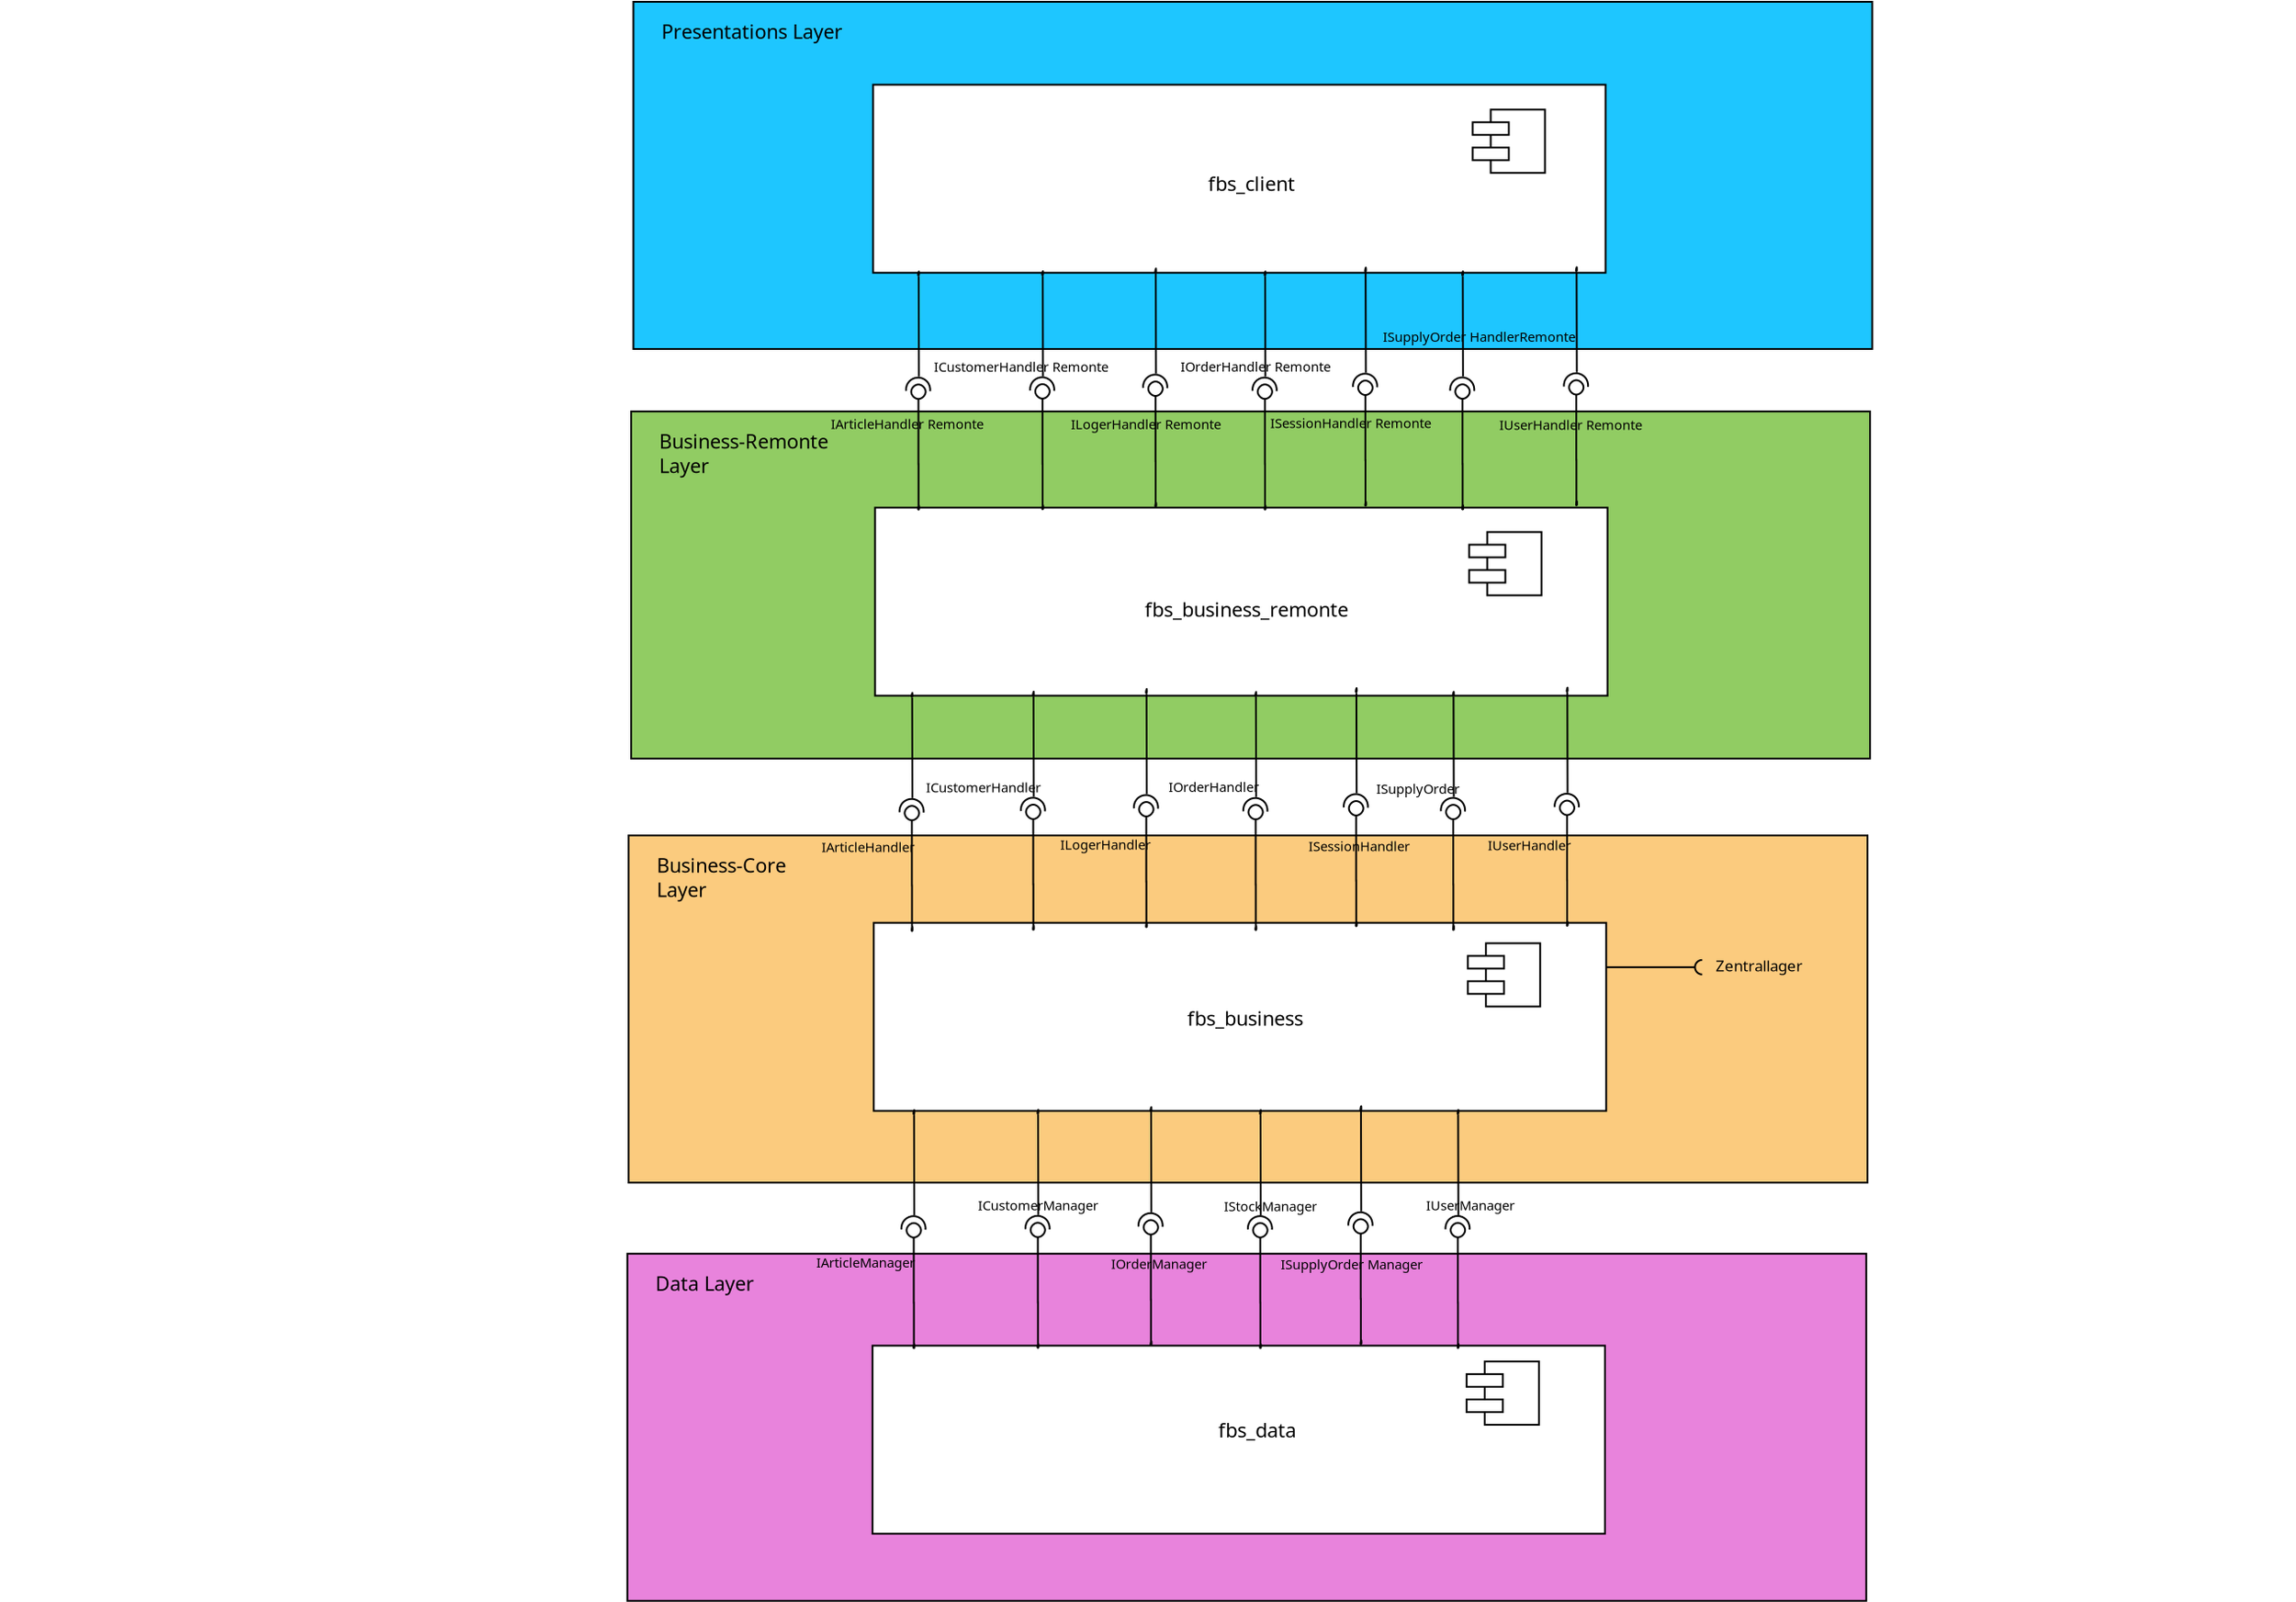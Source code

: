 <?xml version="1.0" encoding="UTF-8"?>
<dia:diagram xmlns:dia="http://www.lysator.liu.se/~alla/dia/">
  <dia:layer name="Background" visible="true" active="true">
    <dia:object type="Standard - Box" version="0" id="O0">
      <dia:attribute name="obj_pos">
        <dia:point val="21.45,-8.85"/>
      </dia:attribute>
      <dia:attribute name="obj_bb">
        <dia:rectangle val="21.4,-8.9;90,10.4"/>
      </dia:attribute>
      <dia:attribute name="elem_corner">
        <dia:point val="21.45,-8.85"/>
      </dia:attribute>
      <dia:attribute name="elem_width">
        <dia:real val="68.5"/>
      </dia:attribute>
      <dia:attribute name="elem_height">
        <dia:real val="19.2"/>
      </dia:attribute>
      <dia:attribute name="border_width">
        <dia:real val="0.1"/>
      </dia:attribute>
      <dia:attribute name="inner_color">
        <dia:color val="#1ec6ff"/>
      </dia:attribute>
      <dia:attribute name="show_background">
        <dia:boolean val="true"/>
      </dia:attribute>
    </dia:object>
    <dia:object type="Standard - Text" version="1" id="O1">
      <dia:attribute name="obj_pos">
        <dia:point val="23,-6.8"/>
      </dia:attribute>
      <dia:attribute name="obj_bb">
        <dia:rectangle val="23,-7.89;32.435,-6.575"/>
      </dia:attribute>
      <dia:attribute name="text">
        <dia:composite type="text">
          <dia:attribute name="string">
            <dia:string>#Presentations Layer#</dia:string>
          </dia:attribute>
          <dia:attribute name="font">
            <dia:font family="sans" style="0" name="Helvetica"/>
          </dia:attribute>
          <dia:attribute name="height">
            <dia:real val="1.361"/>
          </dia:attribute>
          <dia:attribute name="pos">
            <dia:point val="23,-6.8"/>
          </dia:attribute>
          <dia:attribute name="color">
            <dia:color val="#000000"/>
          </dia:attribute>
          <dia:attribute name="alignment">
            <dia:enum val="0"/>
          </dia:attribute>
        </dia:composite>
      </dia:attribute>
      <dia:attribute name="valign">
        <dia:enum val="3"/>
      </dia:attribute>
    </dia:object>
    <dia:object type="Standard - Box" version="0" id="O2">
      <dia:attribute name="obj_pos">
        <dia:point val="34.704,-4.266"/>
      </dia:attribute>
      <dia:attribute name="obj_bb">
        <dia:rectangle val="34.654,-4.316;75.254,6.184"/>
      </dia:attribute>
      <dia:attribute name="elem_corner">
        <dia:point val="34.704,-4.266"/>
      </dia:attribute>
      <dia:attribute name="elem_width">
        <dia:real val="40.5"/>
      </dia:attribute>
      <dia:attribute name="elem_height">
        <dia:real val="10.4"/>
      </dia:attribute>
      <dia:attribute name="border_width">
        <dia:real val="0.1"/>
      </dia:attribute>
      <dia:attribute name="show_background">
        <dia:boolean val="true"/>
      </dia:attribute>
    </dia:object>
    <dia:object type="Standard - Text" version="1" id="O3">
      <dia:attribute name="obj_pos">
        <dia:point val="53.232,1.616"/>
      </dia:attribute>
      <dia:attribute name="obj_bb">
        <dia:rectangle val="53.232,0.523;57.825,1.841"/>
      </dia:attribute>
      <dia:attribute name="text">
        <dia:composite type="text">
          <dia:attribute name="string">
            <dia:string>#fbs_client#</dia:string>
          </dia:attribute>
          <dia:attribute name="font">
            <dia:font family="sans" style="0" name="Helvetica"/>
          </dia:attribute>
          <dia:attribute name="height">
            <dia:real val="1.365"/>
          </dia:attribute>
          <dia:attribute name="pos">
            <dia:point val="53.232,1.616"/>
          </dia:attribute>
          <dia:attribute name="color">
            <dia:color val="#000000"/>
          </dia:attribute>
          <dia:attribute name="alignment">
            <dia:enum val="0"/>
          </dia:attribute>
        </dia:composite>
      </dia:attribute>
      <dia:attribute name="valign">
        <dia:enum val="3"/>
      </dia:attribute>
    </dia:object>
    <dia:object type="UML - Component" version="0" id="O4">
      <dia:attribute name="obj_pos">
        <dia:point val="67.854,-2.888"/>
      </dia:attribute>
      <dia:attribute name="obj_bb">
        <dia:rectangle val="67.804,-2.938;71.904,0.662"/>
      </dia:attribute>
      <dia:attribute name="meta">
        <dia:composite type="dict"/>
      </dia:attribute>
      <dia:attribute name="elem_corner">
        <dia:point val="67.854,-2.888"/>
      </dia:attribute>
      <dia:attribute name="elem_width">
        <dia:real val="4"/>
      </dia:attribute>
      <dia:attribute name="elem_height">
        <dia:real val="3.5"/>
      </dia:attribute>
      <dia:attribute name="line_colour">
        <dia:color val="#000000"/>
      </dia:attribute>
      <dia:attribute name="fill_colour">
        <dia:color val="#ffffff"/>
      </dia:attribute>
      <dia:attribute name="stereotype">
        <dia:string>##</dia:string>
      </dia:attribute>
      <dia:attribute name="text">
        <dia:composite type="text">
          <dia:attribute name="string">
            <dia:string>##</dia:string>
          </dia:attribute>
          <dia:attribute name="font">
            <dia:font family="sans" style="0" name="Helvetica"/>
          </dia:attribute>
          <dia:attribute name="height">
            <dia:real val="0.8"/>
          </dia:attribute>
          <dia:attribute name="pos">
            <dia:point val="70.254,-1.548"/>
          </dia:attribute>
          <dia:attribute name="color">
            <dia:color val="#000000"/>
          </dia:attribute>
          <dia:attribute name="alignment">
            <dia:enum val="0"/>
          </dia:attribute>
        </dia:composite>
      </dia:attribute>
    </dia:object>
    <dia:object type="Standard - Box" version="0" id="O5">
      <dia:attribute name="obj_pos">
        <dia:point val="21.328,13.806"/>
      </dia:attribute>
      <dia:attribute name="obj_bb">
        <dia:rectangle val="21.278,13.757;89.878,33.056"/>
      </dia:attribute>
      <dia:attribute name="elem_corner">
        <dia:point val="21.328,13.806"/>
      </dia:attribute>
      <dia:attribute name="elem_width">
        <dia:real val="68.5"/>
      </dia:attribute>
      <dia:attribute name="elem_height">
        <dia:real val="19.2"/>
      </dia:attribute>
      <dia:attribute name="border_width">
        <dia:real val="0.1"/>
      </dia:attribute>
      <dia:attribute name="inner_color">
        <dia:color val="#91cc63"/>
      </dia:attribute>
      <dia:attribute name="show_background">
        <dia:boolean val="true"/>
      </dia:attribute>
    </dia:object>
    <dia:object type="Standard - Text" version="1" id="O6">
      <dia:attribute name="obj_pos">
        <dia:point val="22.878,15.857"/>
      </dia:attribute>
      <dia:attribute name="obj_bb">
        <dia:rectangle val="22.845,14.734;32.058,17.508"/>
      </dia:attribute>
      <dia:attribute name="text">
        <dia:composite type="text">
          <dia:attribute name="string">
            <dia:string>#Business-Remonte 
Layer#</dia:string>
          </dia:attribute>
          <dia:attribute name="font">
            <dia:font family="sans" style="0" name="Helvetica"/>
          </dia:attribute>
          <dia:attribute name="height">
            <dia:real val="1.361"/>
          </dia:attribute>
          <dia:attribute name="pos">
            <dia:point val="22.878,15.857"/>
          </dia:attribute>
          <dia:attribute name="color">
            <dia:color val="#000000"/>
          </dia:attribute>
          <dia:attribute name="alignment">
            <dia:enum val="0"/>
          </dia:attribute>
        </dia:composite>
      </dia:attribute>
      <dia:attribute name="valign">
        <dia:enum val="3"/>
      </dia:attribute>
    </dia:object>
    <dia:object type="Standard - Box" version="0" id="O7">
      <dia:attribute name="obj_pos">
        <dia:point val="34.811,19.125"/>
      </dia:attribute>
      <dia:attribute name="obj_bb">
        <dia:rectangle val="34.761,19.075;75.361,29.575"/>
      </dia:attribute>
      <dia:attribute name="elem_corner">
        <dia:point val="34.811,19.125"/>
      </dia:attribute>
      <dia:attribute name="elem_width">
        <dia:real val="40.5"/>
      </dia:attribute>
      <dia:attribute name="elem_height">
        <dia:real val="10.4"/>
      </dia:attribute>
      <dia:attribute name="border_width">
        <dia:real val="0.1"/>
      </dia:attribute>
      <dia:attribute name="show_background">
        <dia:boolean val="true"/>
      </dia:attribute>
    </dia:object>
    <dia:object type="Standard - Text" version="1" id="O8">
      <dia:attribute name="obj_pos">
        <dia:point val="49.732,24.741"/>
      </dia:attribute>
      <dia:attribute name="obj_bb">
        <dia:rectangle val="49.732,24.083;60.507,25.4"/>
      </dia:attribute>
      <dia:attribute name="text">
        <dia:composite type="text">
          <dia:attribute name="string">
            <dia:string>#fbs_business_remonte#</dia:string>
          </dia:attribute>
          <dia:attribute name="font">
            <dia:font family="sans" style="0" name="Helvetica"/>
          </dia:attribute>
          <dia:attribute name="height">
            <dia:real val="1.365"/>
          </dia:attribute>
          <dia:attribute name="pos">
            <dia:point val="49.732,25.175"/>
          </dia:attribute>
          <dia:attribute name="color">
            <dia:color val="#000000"/>
          </dia:attribute>
          <dia:attribute name="alignment">
            <dia:enum val="0"/>
          </dia:attribute>
        </dia:composite>
      </dia:attribute>
      <dia:attribute name="valign">
        <dia:enum val="2"/>
      </dia:attribute>
    </dia:object>
    <dia:object type="UML - Component" version="0" id="O9">
      <dia:attribute name="obj_pos">
        <dia:point val="67.661,20.475"/>
      </dia:attribute>
      <dia:attribute name="obj_bb">
        <dia:rectangle val="67.611,20.425;71.711,24.025"/>
      </dia:attribute>
      <dia:attribute name="meta">
        <dia:composite type="dict"/>
      </dia:attribute>
      <dia:attribute name="elem_corner">
        <dia:point val="67.661,20.475"/>
      </dia:attribute>
      <dia:attribute name="elem_width">
        <dia:real val="4"/>
      </dia:attribute>
      <dia:attribute name="elem_height">
        <dia:real val="3.5"/>
      </dia:attribute>
      <dia:attribute name="line_colour">
        <dia:color val="#000000"/>
      </dia:attribute>
      <dia:attribute name="fill_colour">
        <dia:color val="#ffffff"/>
      </dia:attribute>
      <dia:attribute name="stereotype">
        <dia:string>##</dia:string>
      </dia:attribute>
      <dia:attribute name="text">
        <dia:composite type="text">
          <dia:attribute name="string">
            <dia:string>##</dia:string>
          </dia:attribute>
          <dia:attribute name="font">
            <dia:font family="sans" style="0" name="Helvetica"/>
          </dia:attribute>
          <dia:attribute name="height">
            <dia:real val="0.8"/>
          </dia:attribute>
          <dia:attribute name="pos">
            <dia:point val="70.061,21.815"/>
          </dia:attribute>
          <dia:attribute name="color">
            <dia:color val="#000000"/>
          </dia:attribute>
          <dia:attribute name="alignment">
            <dia:enum val="0"/>
          </dia:attribute>
        </dia:composite>
      </dia:attribute>
    </dia:object>
    <dia:object type="Standard - Box" version="0" id="O10">
      <dia:attribute name="obj_pos">
        <dia:point val="21.186,37.256"/>
      </dia:attribute>
      <dia:attribute name="obj_bb">
        <dia:rectangle val="21.137,37.206;89.737,56.506"/>
      </dia:attribute>
      <dia:attribute name="elem_corner">
        <dia:point val="21.186,37.256"/>
      </dia:attribute>
      <dia:attribute name="elem_width">
        <dia:real val="68.5"/>
      </dia:attribute>
      <dia:attribute name="elem_height">
        <dia:real val="19.2"/>
      </dia:attribute>
      <dia:attribute name="border_width">
        <dia:real val="0.1"/>
      </dia:attribute>
      <dia:attribute name="inner_color">
        <dia:color val="#fbcb7e"/>
      </dia:attribute>
      <dia:attribute name="show_background">
        <dia:boolean val="true"/>
      </dia:attribute>
    </dia:object>
    <dia:object type="Standard - Text" version="1" id="O11">
      <dia:attribute name="obj_pos">
        <dia:point val="22.736,39.306"/>
      </dia:attribute>
      <dia:attribute name="obj_bb">
        <dia:rectangle val="22.704,38.183;29.486,40.958"/>
      </dia:attribute>
      <dia:attribute name="text">
        <dia:composite type="text">
          <dia:attribute name="string">
            <dia:string>#Business-Core
Layer#</dia:string>
          </dia:attribute>
          <dia:attribute name="font">
            <dia:font family="sans" style="0" name="Helvetica"/>
          </dia:attribute>
          <dia:attribute name="height">
            <dia:real val="1.361"/>
          </dia:attribute>
          <dia:attribute name="pos">
            <dia:point val="22.736,39.306"/>
          </dia:attribute>
          <dia:attribute name="color">
            <dia:color val="#000000"/>
          </dia:attribute>
          <dia:attribute name="alignment">
            <dia:enum val="0"/>
          </dia:attribute>
        </dia:composite>
      </dia:attribute>
      <dia:attribute name="valign">
        <dia:enum val="3"/>
      </dia:attribute>
    </dia:object>
    <dia:object type="Standard - Box" version="0" id="O12">
      <dia:attribute name="obj_pos">
        <dia:point val="34.74,42.086"/>
      </dia:attribute>
      <dia:attribute name="obj_bb">
        <dia:rectangle val="34.69,42.036;75.29,52.536"/>
      </dia:attribute>
      <dia:attribute name="elem_corner">
        <dia:point val="34.74,42.086"/>
      </dia:attribute>
      <dia:attribute name="elem_width">
        <dia:real val="40.5"/>
      </dia:attribute>
      <dia:attribute name="elem_height">
        <dia:real val="10.4"/>
      </dia:attribute>
      <dia:attribute name="border_width">
        <dia:real val="0.1"/>
      </dia:attribute>
      <dia:attribute name="show_background">
        <dia:boolean val="true"/>
      </dia:attribute>
    </dia:object>
    <dia:object type="Standard - Text" version="1" id="O13">
      <dia:attribute name="obj_pos">
        <dia:point val="52.075,47.778"/>
      </dia:attribute>
      <dia:attribute name="obj_bb">
        <dia:rectangle val="52.075,46.685;58.225,48.003"/>
      </dia:attribute>
      <dia:attribute name="text">
        <dia:composite type="text">
          <dia:attribute name="string">
            <dia:string>#fbs_business#</dia:string>
          </dia:attribute>
          <dia:attribute name="font">
            <dia:font family="sans" style="0" name="Helvetica"/>
          </dia:attribute>
          <dia:attribute name="height">
            <dia:real val="1.365"/>
          </dia:attribute>
          <dia:attribute name="pos">
            <dia:point val="52.075,47.778"/>
          </dia:attribute>
          <dia:attribute name="color">
            <dia:color val="#000000"/>
          </dia:attribute>
          <dia:attribute name="alignment">
            <dia:enum val="0"/>
          </dia:attribute>
        </dia:composite>
      </dia:attribute>
      <dia:attribute name="valign">
        <dia:enum val="3"/>
      </dia:attribute>
    </dia:object>
    <dia:object type="UML - Component" version="0" id="O14">
      <dia:attribute name="obj_pos">
        <dia:point val="67.59,43.218"/>
      </dia:attribute>
      <dia:attribute name="obj_bb">
        <dia:rectangle val="67.54,43.168;71.64,46.768"/>
      </dia:attribute>
      <dia:attribute name="meta">
        <dia:composite type="dict"/>
      </dia:attribute>
      <dia:attribute name="elem_corner">
        <dia:point val="67.59,43.218"/>
      </dia:attribute>
      <dia:attribute name="elem_width">
        <dia:real val="4"/>
      </dia:attribute>
      <dia:attribute name="elem_height">
        <dia:real val="3.5"/>
      </dia:attribute>
      <dia:attribute name="line_colour">
        <dia:color val="#000000"/>
      </dia:attribute>
      <dia:attribute name="fill_colour">
        <dia:color val="#ffffff"/>
      </dia:attribute>
      <dia:attribute name="stereotype">
        <dia:string>##</dia:string>
      </dia:attribute>
      <dia:attribute name="text">
        <dia:composite type="text">
          <dia:attribute name="string">
            <dia:string>##</dia:string>
          </dia:attribute>
          <dia:attribute name="font">
            <dia:font family="sans" style="0" name="Helvetica"/>
          </dia:attribute>
          <dia:attribute name="height">
            <dia:real val="0.8"/>
          </dia:attribute>
          <dia:attribute name="pos">
            <dia:point val="69.99,44.558"/>
          </dia:attribute>
          <dia:attribute name="color">
            <dia:color val="#000000"/>
          </dia:attribute>
          <dia:attribute name="alignment">
            <dia:enum val="0"/>
          </dia:attribute>
        </dia:composite>
      </dia:attribute>
    </dia:object>
    <dia:object type="Standard - Box" version="0" id="O15">
      <dia:attribute name="obj_pos">
        <dia:point val="21.116,60.386"/>
      </dia:attribute>
      <dia:attribute name="obj_bb">
        <dia:rectangle val="21.066,60.336;89.666,79.635"/>
      </dia:attribute>
      <dia:attribute name="elem_corner">
        <dia:point val="21.116,60.386"/>
      </dia:attribute>
      <dia:attribute name="elem_width">
        <dia:real val="68.5"/>
      </dia:attribute>
      <dia:attribute name="elem_height">
        <dia:real val="19.2"/>
      </dia:attribute>
      <dia:attribute name="border_width">
        <dia:real val="0.1"/>
      </dia:attribute>
      <dia:attribute name="inner_color">
        <dia:color val="#e883dc"/>
      </dia:attribute>
      <dia:attribute name="show_background">
        <dia:boolean val="true"/>
      </dia:attribute>
    </dia:object>
    <dia:object type="Standard - Text" version="1" id="O16">
      <dia:attribute name="obj_pos">
        <dia:point val="22.666,62.435"/>
      </dia:attribute>
      <dia:attribute name="obj_bb">
        <dia:rectangle val="22.666,61.346;27.878,62.66"/>
      </dia:attribute>
      <dia:attribute name="text">
        <dia:composite type="text">
          <dia:attribute name="string">
            <dia:string>#Data Layer#</dia:string>
          </dia:attribute>
          <dia:attribute name="font">
            <dia:font family="sans" style="0" name="Helvetica"/>
          </dia:attribute>
          <dia:attribute name="height">
            <dia:real val="1.361"/>
          </dia:attribute>
          <dia:attribute name="pos">
            <dia:point val="22.666,62.435"/>
          </dia:attribute>
          <dia:attribute name="color">
            <dia:color val="#000000"/>
          </dia:attribute>
          <dia:attribute name="alignment">
            <dia:enum val="0"/>
          </dia:attribute>
        </dia:composite>
      </dia:attribute>
      <dia:attribute name="valign">
        <dia:enum val="3"/>
      </dia:attribute>
    </dia:object>
    <dia:object type="Standard - Box" version="0" id="O17">
      <dia:attribute name="obj_pos">
        <dia:point val="34.67,65.473"/>
      </dia:attribute>
      <dia:attribute name="obj_bb">
        <dia:rectangle val="34.62,65.423;75.22,75.923"/>
      </dia:attribute>
      <dia:attribute name="elem_corner">
        <dia:point val="34.67,65.473"/>
      </dia:attribute>
      <dia:attribute name="elem_width">
        <dia:real val="40.5"/>
      </dia:attribute>
      <dia:attribute name="elem_height">
        <dia:real val="10.4"/>
      </dia:attribute>
      <dia:attribute name="border_width">
        <dia:real val="0.1"/>
      </dia:attribute>
      <dia:attribute name="show_background">
        <dia:boolean val="true"/>
      </dia:attribute>
    </dia:object>
    <dia:object type="Standard - Text" version="1" id="O18">
      <dia:attribute name="obj_pos">
        <dia:point val="53.788,70.551"/>
      </dia:attribute>
      <dia:attribute name="obj_bb">
        <dia:rectangle val="53.788,69.458;57.941,70.776"/>
      </dia:attribute>
      <dia:attribute name="text">
        <dia:composite type="text">
          <dia:attribute name="string">
            <dia:string>#fbs_data#</dia:string>
          </dia:attribute>
          <dia:attribute name="font">
            <dia:font family="sans" style="0" name="Helvetica"/>
          </dia:attribute>
          <dia:attribute name="height">
            <dia:real val="1.365"/>
          </dia:attribute>
          <dia:attribute name="pos">
            <dia:point val="53.788,70.551"/>
          </dia:attribute>
          <dia:attribute name="color">
            <dia:color val="#000000"/>
          </dia:attribute>
          <dia:attribute name="alignment">
            <dia:enum val="0"/>
          </dia:attribute>
        </dia:composite>
      </dia:attribute>
      <dia:attribute name="valign">
        <dia:enum val="3"/>
      </dia:attribute>
    </dia:object>
    <dia:object type="UML - Component" version="0" id="O19">
      <dia:attribute name="obj_pos">
        <dia:point val="67.52,66.347"/>
      </dia:attribute>
      <dia:attribute name="obj_bb">
        <dia:rectangle val="67.47,66.297;71.57,69.897"/>
      </dia:attribute>
      <dia:attribute name="meta">
        <dia:composite type="dict"/>
      </dia:attribute>
      <dia:attribute name="elem_corner">
        <dia:point val="67.52,66.347"/>
      </dia:attribute>
      <dia:attribute name="elem_width">
        <dia:real val="4"/>
      </dia:attribute>
      <dia:attribute name="elem_height">
        <dia:real val="3.5"/>
      </dia:attribute>
      <dia:attribute name="line_colour">
        <dia:color val="#000000"/>
      </dia:attribute>
      <dia:attribute name="fill_colour">
        <dia:color val="#ffffff"/>
      </dia:attribute>
      <dia:attribute name="stereotype">
        <dia:string>##</dia:string>
      </dia:attribute>
      <dia:attribute name="text">
        <dia:composite type="text">
          <dia:attribute name="string">
            <dia:string>##</dia:string>
          </dia:attribute>
          <dia:attribute name="font">
            <dia:font family="sans" style="0" name="Helvetica"/>
          </dia:attribute>
          <dia:attribute name="height">
            <dia:real val="0.8"/>
          </dia:attribute>
          <dia:attribute name="pos">
            <dia:point val="69.92,67.687"/>
          </dia:attribute>
          <dia:attribute name="color">
            <dia:color val="#000000"/>
          </dia:attribute>
          <dia:attribute name="alignment">
            <dia:enum val="0"/>
          </dia:attribute>
        </dia:composite>
      </dia:attribute>
    </dia:object>
    <dia:group>
      <dia:object type="UML - Component Feature" version="1" id="O20">
        <dia:attribute name="obj_pos">
          <dia:point val="37.216,19.238"/>
        </dia:attribute>
        <dia:attribute name="obj_bb">
          <dia:rectangle val="-13.16,8.545;38.116,20.137"/>
        </dia:attribute>
        <dia:attribute name="meta">
          <dia:composite type="dict"/>
        </dia:attribute>
        <dia:attribute name="orth_points">
          <dia:point val="37.216,19.238"/>
          <dia:point val="37.216,16.72"/>
          <dia:point val="37.21,16.72"/>
          <dia:point val="37.21,12.264"/>
        </dia:attribute>
        <dia:attribute name="orth_orient">
          <dia:enum val="1"/>
          <dia:enum val="0"/>
          <dia:enum val="1"/>
        </dia:attribute>
        <dia:attribute name="orth_autoroute">
          <dia:boolean val="false"/>
        </dia:attribute>
        <dia:attribute name="line_colour">
          <dia:color val="#000000"/>
        </dia:attribute>
        <dia:attribute name="role">
          <dia:enum val="0"/>
        </dia:attribute>
        <dia:attribute name="text">
          <dia:composite type="text">
            <dia:attribute name="string">
              <dia:string>##</dia:string>
            </dia:attribute>
            <dia:attribute name="font">
              <dia:font family="monospace" style="0" name="Courier"/>
            </dia:attribute>
            <dia:attribute name="height">
              <dia:real val="0.8"/>
            </dia:attribute>
            <dia:attribute name="pos">
              <dia:point val="-13.16,9.077"/>
            </dia:attribute>
            <dia:attribute name="color">
              <dia:color val="#000000"/>
            </dia:attribute>
            <dia:attribute name="alignment">
              <dia:enum val="1"/>
            </dia:attribute>
          </dia:composite>
        </dia:attribute>
        <dia:attribute name="text_pos">
          <dia:point val="-13.16,9.077"/>
        </dia:attribute>
        <dia:connections>
          <dia:connection handle="0" to="O24" connection="2"/>
        </dia:connections>
      </dia:object>
      <dia:object type="Standard - Arc" version="0" id="O21">
        <dia:attribute name="obj_pos">
          <dia:point val="37.855,12.684"/>
        </dia:attribute>
        <dia:attribute name="obj_bb">
          <dia:rectangle val="36.475,11.882;37.911,12.735"/>
        </dia:attribute>
        <dia:attribute name="conn_endpoints">
          <dia:point val="37.855,12.684"/>
          <dia:point val="36.529,12.669"/>
        </dia:attribute>
        <dia:attribute name="curve_distance">
          <dia:real val="0.745"/>
        </dia:attribute>
        <dia:attribute name="line_width">
          <dia:real val="0.1"/>
        </dia:attribute>
      </dia:object>
      <dia:object type="Standard - Line" version="0" id="O22">
        <dia:attribute name="obj_pos">
          <dia:point val="37.238,11.878"/>
        </dia:attribute>
        <dia:attribute name="obj_bb">
          <dia:rectangle val="37.174,6.281;37.288,11.928"/>
        </dia:attribute>
        <dia:attribute name="conn_endpoints">
          <dia:point val="37.238,11.878"/>
          <dia:point val="37.224,6.331"/>
        </dia:attribute>
        <dia:attribute name="numcp">
          <dia:int val="1"/>
        </dia:attribute>
        <dia:connections>
          <dia:connection handle="1" to="O23" connection="4"/>
        </dia:connections>
      </dia:object>
      <dia:object type="Standard - Beziergon" version="0" id="O23">
        <dia:attribute name="obj_pos">
          <dia:point val="37.238,6.071"/>
        </dia:attribute>
        <dia:attribute name="obj_bb">
          <dia:rectangle val="37.142,6.014;37.294,6.339"/>
        </dia:attribute>
        <dia:attribute name="bez_points">
          <dia:point val="37.238,6.071"/>
          <dia:point val="37.238,6.126"/>
          <dia:point val="37.265,6.289"/>
          <dia:point val="37.21,6.289"/>
          <dia:point val="37.156,6.289"/>
          <dia:point val="37.238,6.017"/>
        </dia:attribute>
        <dia:attribute name="corner_types">
          <dia:enum val="1815957580"/>
          <dia:enum val="0"/>
          <dia:enum val="0"/>
        </dia:attribute>
        <dia:attribute name="line_width">
          <dia:real val="0.1"/>
        </dia:attribute>
        <dia:attribute name="inner_color">
          <dia:color val="#000000"/>
        </dia:attribute>
        <dia:attribute name="show_background">
          <dia:boolean val="true"/>
        </dia:attribute>
      </dia:object>
      <dia:object type="Standard - Beziergon" version="0" id="O24">
        <dia:attribute name="obj_pos">
          <dia:point val="37.244,19.019"/>
        </dia:attribute>
        <dia:attribute name="obj_bb">
          <dia:rectangle val="37.148,18.962;37.3,19.288"/>
        </dia:attribute>
        <dia:attribute name="bez_points">
          <dia:point val="37.244,19.019"/>
          <dia:point val="37.244,19.074"/>
          <dia:point val="37.271,19.238"/>
          <dia:point val="37.216,19.238"/>
          <dia:point val="37.162,19.238"/>
          <dia:point val="37.244,18.965"/>
        </dia:attribute>
        <dia:attribute name="corner_types">
          <dia:enum val="1815957580"/>
          <dia:enum val="0"/>
          <dia:enum val="0"/>
        </dia:attribute>
        <dia:attribute name="line_width">
          <dia:real val="0.1"/>
        </dia:attribute>
        <dia:attribute name="inner_color">
          <dia:color val="#000000"/>
        </dia:attribute>
        <dia:attribute name="show_background">
          <dia:boolean val="true"/>
        </dia:attribute>
      </dia:object>
    </dia:group>
    <dia:group>
      <dia:object type="UML - Component Feature" version="1" id="O25">
        <dia:attribute name="obj_pos">
          <dia:point val="44.076,19.22"/>
        </dia:attribute>
        <dia:attribute name="obj_bb">
          <dia:rectangle val="-6.3,8.527;44.976,20.12"/>
        </dia:attribute>
        <dia:attribute name="meta">
          <dia:composite type="dict"/>
        </dia:attribute>
        <dia:attribute name="orth_points">
          <dia:point val="44.076,19.22"/>
          <dia:point val="44.076,16.703"/>
          <dia:point val="44.069,16.703"/>
          <dia:point val="44.069,12.246"/>
        </dia:attribute>
        <dia:attribute name="orth_orient">
          <dia:enum val="1"/>
          <dia:enum val="0"/>
          <dia:enum val="1"/>
        </dia:attribute>
        <dia:attribute name="orth_autoroute">
          <dia:boolean val="false"/>
        </dia:attribute>
        <dia:attribute name="line_colour">
          <dia:color val="#000000"/>
        </dia:attribute>
        <dia:attribute name="role">
          <dia:enum val="0"/>
        </dia:attribute>
        <dia:attribute name="text">
          <dia:composite type="text">
            <dia:attribute name="string">
              <dia:string>##</dia:string>
            </dia:attribute>
            <dia:attribute name="font">
              <dia:font family="monospace" style="0" name="Courier"/>
            </dia:attribute>
            <dia:attribute name="height">
              <dia:real val="0.8"/>
            </dia:attribute>
            <dia:attribute name="pos">
              <dia:point val="-6.3,9.06"/>
            </dia:attribute>
            <dia:attribute name="color">
              <dia:color val="#000000"/>
            </dia:attribute>
            <dia:attribute name="alignment">
              <dia:enum val="1"/>
            </dia:attribute>
          </dia:composite>
        </dia:attribute>
        <dia:attribute name="text_pos">
          <dia:point val="-6.3,9.06"/>
        </dia:attribute>
        <dia:connections>
          <dia:connection handle="0" to="O29" connection="2"/>
        </dia:connections>
      </dia:object>
      <dia:object type="Standard - Arc" version="0" id="O26">
        <dia:attribute name="obj_pos">
          <dia:point val="44.715,12.667"/>
        </dia:attribute>
        <dia:attribute name="obj_bb">
          <dia:rectangle val="43.334,11.864;44.77,12.717"/>
        </dia:attribute>
        <dia:attribute name="conn_endpoints">
          <dia:point val="44.715,12.667"/>
          <dia:point val="43.388,12.651"/>
        </dia:attribute>
        <dia:attribute name="curve_distance">
          <dia:real val="0.745"/>
        </dia:attribute>
        <dia:attribute name="line_width">
          <dia:real val="0.1"/>
        </dia:attribute>
      </dia:object>
      <dia:object type="Standard - Line" version="0" id="O27">
        <dia:attribute name="obj_pos">
          <dia:point val="44.097,11.861"/>
        </dia:attribute>
        <dia:attribute name="obj_bb">
          <dia:rectangle val="44.033,6.264;44.147,11.911"/>
        </dia:attribute>
        <dia:attribute name="conn_endpoints">
          <dia:point val="44.097,11.861"/>
          <dia:point val="44.084,6.314"/>
        </dia:attribute>
        <dia:attribute name="numcp">
          <dia:int val="1"/>
        </dia:attribute>
        <dia:connections>
          <dia:connection handle="1" to="O28" connection="4"/>
        </dia:connections>
      </dia:object>
      <dia:object type="Standard - Beziergon" version="0" id="O28">
        <dia:attribute name="obj_pos">
          <dia:point val="44.097,6.054"/>
        </dia:attribute>
        <dia:attribute name="obj_bb">
          <dia:rectangle val="44.001,5.996;44.154,6.322"/>
        </dia:attribute>
        <dia:attribute name="bez_points">
          <dia:point val="44.097,6.054"/>
          <dia:point val="44.097,6.108"/>
          <dia:point val="44.124,6.272"/>
          <dia:point val="44.07,6.272"/>
          <dia:point val="44.015,6.272"/>
          <dia:point val="44.097,5.999"/>
        </dia:attribute>
        <dia:attribute name="corner_types">
          <dia:enum val="1815957580"/>
          <dia:enum val="0"/>
          <dia:enum val="0"/>
        </dia:attribute>
        <dia:attribute name="line_width">
          <dia:real val="0.1"/>
        </dia:attribute>
        <dia:attribute name="inner_color">
          <dia:color val="#000000"/>
        </dia:attribute>
        <dia:attribute name="show_background">
          <dia:boolean val="true"/>
        </dia:attribute>
      </dia:object>
      <dia:object type="Standard - Beziergon" version="0" id="O29">
        <dia:attribute name="obj_pos">
          <dia:point val="44.103,19.002"/>
        </dia:attribute>
        <dia:attribute name="obj_bb">
          <dia:rectangle val="44.007,18.945;44.16,19.27"/>
        </dia:attribute>
        <dia:attribute name="bez_points">
          <dia:point val="44.103,19.002"/>
          <dia:point val="44.103,19.056"/>
          <dia:point val="44.13,19.22"/>
          <dia:point val="44.076,19.22"/>
          <dia:point val="44.021,19.22"/>
          <dia:point val="44.103,18.948"/>
        </dia:attribute>
        <dia:attribute name="corner_types">
          <dia:enum val="1815957580"/>
          <dia:enum val="0"/>
          <dia:enum val="0"/>
        </dia:attribute>
        <dia:attribute name="line_width">
          <dia:real val="0.1"/>
        </dia:attribute>
        <dia:attribute name="inner_color">
          <dia:color val="#000000"/>
        </dia:attribute>
        <dia:attribute name="show_background">
          <dia:boolean val="true"/>
        </dia:attribute>
      </dia:object>
    </dia:group>
    <dia:object type="Standard - Text" version="1" id="O30">
      <dia:attribute name="obj_pos">
        <dia:point val="32.368,14.772"/>
      </dia:attribute>
      <dia:attribute name="obj_bb">
        <dia:rectangle val="32.368,14.037;40.308,14.925"/>
      </dia:attribute>
      <dia:attribute name="text">
        <dia:composite type="text">
          <dia:attribute name="string">
            <dia:string>#IArticleHandler Remonte#</dia:string>
          </dia:attribute>
          <dia:attribute name="font">
            <dia:font family="sans" style="0" name="Helvetica"/>
          </dia:attribute>
          <dia:attribute name="height">
            <dia:real val="0.92"/>
          </dia:attribute>
          <dia:attribute name="pos">
            <dia:point val="32.368,14.772"/>
          </dia:attribute>
          <dia:attribute name="color">
            <dia:color val="#000000"/>
          </dia:attribute>
          <dia:attribute name="alignment">
            <dia:enum val="0"/>
          </dia:attribute>
        </dia:composite>
      </dia:attribute>
      <dia:attribute name="valign">
        <dia:enum val="3"/>
      </dia:attribute>
    </dia:object>
    <dia:object type="Standard - Text" version="1" id="O31">
      <dia:attribute name="obj_pos">
        <dia:point val="38.066,11.616"/>
      </dia:attribute>
      <dia:attribute name="obj_bb">
        <dia:rectangle val="38.066,10.881;47.089,11.768"/>
      </dia:attribute>
      <dia:attribute name="text">
        <dia:composite type="text">
          <dia:attribute name="string">
            <dia:string>#ICustomerHandler Remonte#</dia:string>
          </dia:attribute>
          <dia:attribute name="font">
            <dia:font family="sans" style="0" name="Helvetica"/>
          </dia:attribute>
          <dia:attribute name="height">
            <dia:real val="0.92"/>
          </dia:attribute>
          <dia:attribute name="pos">
            <dia:point val="38.066,11.616"/>
          </dia:attribute>
          <dia:attribute name="color">
            <dia:color val="#000000"/>
          </dia:attribute>
          <dia:attribute name="alignment">
            <dia:enum val="0"/>
          </dia:attribute>
        </dia:composite>
      </dia:attribute>
      <dia:attribute name="valign">
        <dia:enum val="3"/>
      </dia:attribute>
    </dia:object>
    <dia:group>
      <dia:object type="UML - Component Feature" version="1" id="O32">
        <dia:attribute name="obj_pos">
          <dia:point val="50.325,19.074"/>
        </dia:attribute>
        <dia:attribute name="obj_bb">
          <dia:rectangle val="-0.051,8.381;51.225,19.974"/>
        </dia:attribute>
        <dia:attribute name="meta">
          <dia:composite type="dict"/>
        </dia:attribute>
        <dia:attribute name="orth_points">
          <dia:point val="50.325,19.074"/>
          <dia:point val="50.325,16.557"/>
          <dia:point val="50.319,16.557"/>
          <dia:point val="50.319,12.1"/>
        </dia:attribute>
        <dia:attribute name="orth_orient">
          <dia:enum val="1"/>
          <dia:enum val="0"/>
          <dia:enum val="1"/>
        </dia:attribute>
        <dia:attribute name="orth_autoroute">
          <dia:boolean val="false"/>
        </dia:attribute>
        <dia:attribute name="line_colour">
          <dia:color val="#000000"/>
        </dia:attribute>
        <dia:attribute name="role">
          <dia:enum val="0"/>
        </dia:attribute>
        <dia:attribute name="text">
          <dia:composite type="text">
            <dia:attribute name="string">
              <dia:string>##</dia:string>
            </dia:attribute>
            <dia:attribute name="font">
              <dia:font family="monospace" style="0" name="Courier"/>
            </dia:attribute>
            <dia:attribute name="height">
              <dia:real val="0.8"/>
            </dia:attribute>
            <dia:attribute name="pos">
              <dia:point val="-0.051,8.914"/>
            </dia:attribute>
            <dia:attribute name="color">
              <dia:color val="#000000"/>
            </dia:attribute>
            <dia:attribute name="alignment">
              <dia:enum val="1"/>
            </dia:attribute>
          </dia:composite>
        </dia:attribute>
        <dia:attribute name="text_pos">
          <dia:point val="-0.051,8.914"/>
        </dia:attribute>
        <dia:connections>
          <dia:connection handle="0" to="O36" connection="2"/>
        </dia:connections>
      </dia:object>
      <dia:object type="Standard - Arc" version="0" id="O33">
        <dia:attribute name="obj_pos">
          <dia:point val="50.964,12.52"/>
        </dia:attribute>
        <dia:attribute name="obj_bb">
          <dia:rectangle val="49.584,11.718;51.019,12.571"/>
        </dia:attribute>
        <dia:attribute name="conn_endpoints">
          <dia:point val="50.964,12.52"/>
          <dia:point val="49.637,12.505"/>
        </dia:attribute>
        <dia:attribute name="curve_distance">
          <dia:real val="0.745"/>
        </dia:attribute>
        <dia:attribute name="line_width">
          <dia:real val="0.1"/>
        </dia:attribute>
      </dia:object>
      <dia:object type="Standard - Line" version="0" id="O34">
        <dia:attribute name="obj_pos">
          <dia:point val="50.346,11.714"/>
        </dia:attribute>
        <dia:attribute name="obj_bb">
          <dia:rectangle val="50.283,6.118;50.396,11.764"/>
        </dia:attribute>
        <dia:attribute name="conn_endpoints">
          <dia:point val="50.346,11.714"/>
          <dia:point val="50.333,6.168"/>
        </dia:attribute>
        <dia:attribute name="numcp">
          <dia:int val="1"/>
        </dia:attribute>
        <dia:connections>
          <dia:connection handle="1" to="O35" connection="4"/>
        </dia:connections>
      </dia:object>
      <dia:object type="Standard - Beziergon" version="0" id="O35">
        <dia:attribute name="obj_pos">
          <dia:point val="50.346,5.907"/>
        </dia:attribute>
        <dia:attribute name="obj_bb">
          <dia:rectangle val="50.25,5.85;50.403,6.175"/>
        </dia:attribute>
        <dia:attribute name="bez_points">
          <dia:point val="50.346,5.907"/>
          <dia:point val="50.346,5.962"/>
          <dia:point val="50.373,6.125"/>
          <dia:point val="50.319,6.125"/>
          <dia:point val="50.264,6.125"/>
          <dia:point val="50.346,5.853"/>
        </dia:attribute>
        <dia:attribute name="corner_types">
          <dia:enum val="1815957580"/>
          <dia:enum val="0"/>
          <dia:enum val="0"/>
        </dia:attribute>
        <dia:attribute name="line_width">
          <dia:real val="0.1"/>
        </dia:attribute>
        <dia:attribute name="inner_color">
          <dia:color val="#000000"/>
        </dia:attribute>
        <dia:attribute name="show_background">
          <dia:boolean val="true"/>
        </dia:attribute>
      </dia:object>
      <dia:object type="Standard - Beziergon" version="0" id="O36">
        <dia:attribute name="obj_pos">
          <dia:point val="50.352,18.856"/>
        </dia:attribute>
        <dia:attribute name="obj_bb">
          <dia:rectangle val="50.256,18.798;50.409,19.124"/>
        </dia:attribute>
        <dia:attribute name="bez_points">
          <dia:point val="50.352,18.856"/>
          <dia:point val="50.352,18.91"/>
          <dia:point val="50.38,19.074"/>
          <dia:point val="50.325,19.074"/>
          <dia:point val="50.27,19.074"/>
          <dia:point val="50.352,18.801"/>
        </dia:attribute>
        <dia:attribute name="corner_types">
          <dia:enum val="1815957580"/>
          <dia:enum val="0"/>
          <dia:enum val="0"/>
        </dia:attribute>
        <dia:attribute name="line_width">
          <dia:real val="0.1"/>
        </dia:attribute>
        <dia:attribute name="inner_color">
          <dia:color val="#000000"/>
        </dia:attribute>
        <dia:attribute name="show_background">
          <dia:boolean val="true"/>
        </dia:attribute>
      </dia:object>
    </dia:group>
    <dia:group>
      <dia:object type="UML - Component Feature" version="1" id="O37">
        <dia:attribute name="obj_pos">
          <dia:point val="56.374,19.235"/>
        </dia:attribute>
        <dia:attribute name="obj_bb">
          <dia:rectangle val="5.998,8.543;57.274,20.135"/>
        </dia:attribute>
        <dia:attribute name="meta">
          <dia:composite type="dict"/>
        </dia:attribute>
        <dia:attribute name="orth_points">
          <dia:point val="56.374,19.235"/>
          <dia:point val="56.374,16.718"/>
          <dia:point val="56.368,16.718"/>
          <dia:point val="56.368,12.261"/>
        </dia:attribute>
        <dia:attribute name="orth_orient">
          <dia:enum val="1"/>
          <dia:enum val="0"/>
          <dia:enum val="1"/>
        </dia:attribute>
        <dia:attribute name="orth_autoroute">
          <dia:boolean val="false"/>
        </dia:attribute>
        <dia:attribute name="line_colour">
          <dia:color val="#000000"/>
        </dia:attribute>
        <dia:attribute name="role">
          <dia:enum val="0"/>
        </dia:attribute>
        <dia:attribute name="text">
          <dia:composite type="text">
            <dia:attribute name="string">
              <dia:string>##</dia:string>
            </dia:attribute>
            <dia:attribute name="font">
              <dia:font family="monospace" style="0" name="Courier"/>
            </dia:attribute>
            <dia:attribute name="height">
              <dia:real val="0.8"/>
            </dia:attribute>
            <dia:attribute name="pos">
              <dia:point val="5.998,9.075"/>
            </dia:attribute>
            <dia:attribute name="color">
              <dia:color val="#000000"/>
            </dia:attribute>
            <dia:attribute name="alignment">
              <dia:enum val="1"/>
            </dia:attribute>
          </dia:composite>
        </dia:attribute>
        <dia:attribute name="text_pos">
          <dia:point val="5.998,9.075"/>
        </dia:attribute>
        <dia:connections>
          <dia:connection handle="0" to="O41" connection="2"/>
        </dia:connections>
      </dia:object>
      <dia:object type="Standard - Arc" version="0" id="O38">
        <dia:attribute name="obj_pos">
          <dia:point val="57.013,12.682"/>
        </dia:attribute>
        <dia:attribute name="obj_bb">
          <dia:rectangle val="55.633,11.879;57.069,12.732"/>
        </dia:attribute>
        <dia:attribute name="conn_endpoints">
          <dia:point val="57.013,12.682"/>
          <dia:point val="55.686,12.666"/>
        </dia:attribute>
        <dia:attribute name="curve_distance">
          <dia:real val="0.745"/>
        </dia:attribute>
        <dia:attribute name="line_width">
          <dia:real val="0.1"/>
        </dia:attribute>
      </dia:object>
      <dia:object type="Standard - Line" version="0" id="O39">
        <dia:attribute name="obj_pos">
          <dia:point val="56.395,11.876"/>
        </dia:attribute>
        <dia:attribute name="obj_bb">
          <dia:rectangle val="56.332,6.279;56.445,11.926"/>
        </dia:attribute>
        <dia:attribute name="conn_endpoints">
          <dia:point val="56.395,11.876"/>
          <dia:point val="56.382,6.329"/>
        </dia:attribute>
        <dia:attribute name="numcp">
          <dia:int val="1"/>
        </dia:attribute>
        <dia:connections>
          <dia:connection handle="1" to="O40" connection="4"/>
        </dia:connections>
      </dia:object>
      <dia:object type="Standard - Beziergon" version="0" id="O40">
        <dia:attribute name="obj_pos">
          <dia:point val="56.395,6.069"/>
        </dia:attribute>
        <dia:attribute name="obj_bb">
          <dia:rectangle val="56.299,6.012;56.452,6.337"/>
        </dia:attribute>
        <dia:attribute name="bez_points">
          <dia:point val="56.395,6.069"/>
          <dia:point val="56.395,6.123"/>
          <dia:point val="56.422,6.287"/>
          <dia:point val="56.368,6.287"/>
          <dia:point val="56.313,6.287"/>
          <dia:point val="56.395,6.014"/>
        </dia:attribute>
        <dia:attribute name="corner_types">
          <dia:enum val="1815957580"/>
          <dia:enum val="0"/>
          <dia:enum val="0"/>
        </dia:attribute>
        <dia:attribute name="line_width">
          <dia:real val="0.1"/>
        </dia:attribute>
        <dia:attribute name="inner_color">
          <dia:color val="#000000"/>
        </dia:attribute>
        <dia:attribute name="show_background">
          <dia:boolean val="true"/>
        </dia:attribute>
      </dia:object>
      <dia:object type="Standard - Beziergon" version="0" id="O41">
        <dia:attribute name="obj_pos">
          <dia:point val="56.401,19.017"/>
        </dia:attribute>
        <dia:attribute name="obj_bb">
          <dia:rectangle val="56.305,18.96;56.458,19.285"/>
        </dia:attribute>
        <dia:attribute name="bez_points">
          <dia:point val="56.401,19.017"/>
          <dia:point val="56.401,19.072"/>
          <dia:point val="56.429,19.235"/>
          <dia:point val="56.374,19.235"/>
          <dia:point val="56.319,19.235"/>
          <dia:point val="56.401,18.962"/>
        </dia:attribute>
        <dia:attribute name="corner_types">
          <dia:enum val="1815957580"/>
          <dia:enum val="0"/>
          <dia:enum val="0"/>
        </dia:attribute>
        <dia:attribute name="line_width">
          <dia:real val="0.1"/>
        </dia:attribute>
        <dia:attribute name="inner_color">
          <dia:color val="#000000"/>
        </dia:attribute>
        <dia:attribute name="show_background">
          <dia:boolean val="true"/>
        </dia:attribute>
      </dia:object>
    </dia:group>
    <dia:group>
      <dia:object type="UML - Component Feature" version="1" id="O42">
        <dia:attribute name="obj_pos">
          <dia:point val="61.929,19.022"/>
        </dia:attribute>
        <dia:attribute name="obj_bb">
          <dia:rectangle val="11.553,8.329;62.829,19.922"/>
        </dia:attribute>
        <dia:attribute name="meta">
          <dia:composite type="dict"/>
        </dia:attribute>
        <dia:attribute name="orth_points">
          <dia:point val="61.929,19.022"/>
          <dia:point val="61.929,16.505"/>
          <dia:point val="61.923,16.505"/>
          <dia:point val="61.923,12.048"/>
        </dia:attribute>
        <dia:attribute name="orth_orient">
          <dia:enum val="1"/>
          <dia:enum val="0"/>
          <dia:enum val="1"/>
        </dia:attribute>
        <dia:attribute name="orth_autoroute">
          <dia:boolean val="false"/>
        </dia:attribute>
        <dia:attribute name="line_colour">
          <dia:color val="#000000"/>
        </dia:attribute>
        <dia:attribute name="role">
          <dia:enum val="0"/>
        </dia:attribute>
        <dia:attribute name="text">
          <dia:composite type="text">
            <dia:attribute name="string">
              <dia:string>##</dia:string>
            </dia:attribute>
            <dia:attribute name="font">
              <dia:font family="monospace" style="0" name="Courier"/>
            </dia:attribute>
            <dia:attribute name="height">
              <dia:real val="0.8"/>
            </dia:attribute>
            <dia:attribute name="pos">
              <dia:point val="11.553,8.862"/>
            </dia:attribute>
            <dia:attribute name="color">
              <dia:color val="#000000"/>
            </dia:attribute>
            <dia:attribute name="alignment">
              <dia:enum val="1"/>
            </dia:attribute>
          </dia:composite>
        </dia:attribute>
        <dia:attribute name="text_pos">
          <dia:point val="11.553,8.862"/>
        </dia:attribute>
        <dia:connections>
          <dia:connection handle="0" to="O46" connection="2"/>
        </dia:connections>
      </dia:object>
      <dia:object type="Standard - Arc" version="0" id="O43">
        <dia:attribute name="obj_pos">
          <dia:point val="62.568,12.469"/>
        </dia:attribute>
        <dia:attribute name="obj_bb">
          <dia:rectangle val="61.188,11.666;62.624,12.519"/>
        </dia:attribute>
        <dia:attribute name="conn_endpoints">
          <dia:point val="62.568,12.469"/>
          <dia:point val="61.242,12.453"/>
        </dia:attribute>
        <dia:attribute name="curve_distance">
          <dia:real val="0.745"/>
        </dia:attribute>
        <dia:attribute name="line_width">
          <dia:real val="0.1"/>
        </dia:attribute>
      </dia:object>
      <dia:object type="Standard - Line" version="0" id="O44">
        <dia:attribute name="obj_pos">
          <dia:point val="61.95,11.662"/>
        </dia:attribute>
        <dia:attribute name="obj_bb">
          <dia:rectangle val="61.887,6.066;62.001,11.713"/>
        </dia:attribute>
        <dia:attribute name="conn_endpoints">
          <dia:point val="61.95,11.662"/>
          <dia:point val="61.937,6.116"/>
        </dia:attribute>
        <dia:attribute name="numcp">
          <dia:int val="1"/>
        </dia:attribute>
        <dia:connections>
          <dia:connection handle="1" to="O45" connection="4"/>
        </dia:connections>
      </dia:object>
      <dia:object type="Standard - Beziergon" version="0" id="O45">
        <dia:attribute name="obj_pos">
          <dia:point val="61.95,5.856"/>
        </dia:attribute>
        <dia:attribute name="obj_bb">
          <dia:rectangle val="61.854,5.798;62.007,6.124"/>
        </dia:attribute>
        <dia:attribute name="bez_points">
          <dia:point val="61.95,5.856"/>
          <dia:point val="61.95,5.91"/>
          <dia:point val="61.978,6.074"/>
          <dia:point val="61.923,6.074"/>
          <dia:point val="61.869,6.074"/>
          <dia:point val="61.95,5.801"/>
        </dia:attribute>
        <dia:attribute name="corner_types">
          <dia:enum val="1815957580"/>
          <dia:enum val="0"/>
          <dia:enum val="0"/>
        </dia:attribute>
        <dia:attribute name="line_width">
          <dia:real val="0.1"/>
        </dia:attribute>
        <dia:attribute name="inner_color">
          <dia:color val="#000000"/>
        </dia:attribute>
        <dia:attribute name="show_background">
          <dia:boolean val="true"/>
        </dia:attribute>
      </dia:object>
      <dia:object type="Standard - Beziergon" version="0" id="O46">
        <dia:attribute name="obj_pos">
          <dia:point val="61.956,18.804"/>
        </dia:attribute>
        <dia:attribute name="obj_bb">
          <dia:rectangle val="61.86,18.747;62.013,19.072"/>
        </dia:attribute>
        <dia:attribute name="bez_points">
          <dia:point val="61.956,18.804"/>
          <dia:point val="61.956,18.858"/>
          <dia:point val="61.984,19.022"/>
          <dia:point val="61.929,19.022"/>
          <dia:point val="61.875,19.022"/>
          <dia:point val="61.956,18.749"/>
        </dia:attribute>
        <dia:attribute name="corner_types">
          <dia:enum val="1815957580"/>
          <dia:enum val="0"/>
          <dia:enum val="0"/>
        </dia:attribute>
        <dia:attribute name="line_width">
          <dia:real val="0.1"/>
        </dia:attribute>
        <dia:attribute name="inner_color">
          <dia:color val="#000000"/>
        </dia:attribute>
        <dia:attribute name="show_background">
          <dia:boolean val="true"/>
        </dia:attribute>
      </dia:object>
    </dia:group>
    <dia:group>
      <dia:object type="UML - Component Feature" version="1" id="O47">
        <dia:attribute name="obj_pos">
          <dia:point val="67.3,19.229"/>
        </dia:attribute>
        <dia:attribute name="obj_bb">
          <dia:rectangle val="16.924,8.537;68.2,20.129"/>
        </dia:attribute>
        <dia:attribute name="meta">
          <dia:composite type="dict"/>
        </dia:attribute>
        <dia:attribute name="orth_points">
          <dia:point val="67.3,19.229"/>
          <dia:point val="67.3,16.712"/>
          <dia:point val="67.294,16.712"/>
          <dia:point val="67.294,12.255"/>
        </dia:attribute>
        <dia:attribute name="orth_orient">
          <dia:enum val="1"/>
          <dia:enum val="0"/>
          <dia:enum val="1"/>
        </dia:attribute>
        <dia:attribute name="orth_autoroute">
          <dia:boolean val="false"/>
        </dia:attribute>
        <dia:attribute name="line_colour">
          <dia:color val="#000000"/>
        </dia:attribute>
        <dia:attribute name="role">
          <dia:enum val="0"/>
        </dia:attribute>
        <dia:attribute name="text">
          <dia:composite type="text">
            <dia:attribute name="string">
              <dia:string>##</dia:string>
            </dia:attribute>
            <dia:attribute name="font">
              <dia:font family="monospace" style="0" name="Courier"/>
            </dia:attribute>
            <dia:attribute name="height">
              <dia:real val="0.8"/>
            </dia:attribute>
            <dia:attribute name="pos">
              <dia:point val="16.924,9.069"/>
            </dia:attribute>
            <dia:attribute name="color">
              <dia:color val="#000000"/>
            </dia:attribute>
            <dia:attribute name="alignment">
              <dia:enum val="1"/>
            </dia:attribute>
          </dia:composite>
        </dia:attribute>
        <dia:attribute name="text_pos">
          <dia:point val="16.924,9.069"/>
        </dia:attribute>
        <dia:connections>
          <dia:connection handle="0" to="O51" connection="2"/>
        </dia:connections>
      </dia:object>
      <dia:object type="Standard - Arc" version="0" id="O48">
        <dia:attribute name="obj_pos">
          <dia:point val="67.939,12.676"/>
        </dia:attribute>
        <dia:attribute name="obj_bb">
          <dia:rectangle val="66.559,11.873;67.995,12.726"/>
        </dia:attribute>
        <dia:attribute name="conn_endpoints">
          <dia:point val="67.939,12.676"/>
          <dia:point val="66.612,12.66"/>
        </dia:attribute>
        <dia:attribute name="curve_distance">
          <dia:real val="0.745"/>
        </dia:attribute>
        <dia:attribute name="line_width">
          <dia:real val="0.1"/>
        </dia:attribute>
      </dia:object>
      <dia:object type="Standard - Line" version="0" id="O49">
        <dia:attribute name="obj_pos">
          <dia:point val="67.321,11.87"/>
        </dia:attribute>
        <dia:attribute name="obj_bb">
          <dia:rectangle val="67.258,6.273;67.371,11.92"/>
        </dia:attribute>
        <dia:attribute name="conn_endpoints">
          <dia:point val="67.321,11.87"/>
          <dia:point val="67.308,6.323"/>
        </dia:attribute>
        <dia:attribute name="numcp">
          <dia:int val="1"/>
        </dia:attribute>
        <dia:connections>
          <dia:connection handle="1" to="O50" connection="4"/>
        </dia:connections>
      </dia:object>
      <dia:object type="Standard - Beziergon" version="0" id="O50">
        <dia:attribute name="obj_pos">
          <dia:point val="67.321,6.063"/>
        </dia:attribute>
        <dia:attribute name="obj_bb">
          <dia:rectangle val="67.225,6.006;67.378,6.331"/>
        </dia:attribute>
        <dia:attribute name="bez_points">
          <dia:point val="67.321,6.063"/>
          <dia:point val="67.321,6.117"/>
          <dia:point val="67.349,6.281"/>
          <dia:point val="67.294,6.281"/>
          <dia:point val="67.24,6.281"/>
          <dia:point val="67.321,6.008"/>
        </dia:attribute>
        <dia:attribute name="corner_types">
          <dia:enum val="1815957580"/>
          <dia:enum val="0"/>
          <dia:enum val="0"/>
        </dia:attribute>
        <dia:attribute name="line_width">
          <dia:real val="0.1"/>
        </dia:attribute>
        <dia:attribute name="inner_color">
          <dia:color val="#000000"/>
        </dia:attribute>
        <dia:attribute name="show_background">
          <dia:boolean val="true"/>
        </dia:attribute>
      </dia:object>
      <dia:object type="Standard - Beziergon" version="0" id="O51">
        <dia:attribute name="obj_pos">
          <dia:point val="67.327,19.011"/>
        </dia:attribute>
        <dia:attribute name="obj_bb">
          <dia:rectangle val="67.231,18.954;67.384,19.279"/>
        </dia:attribute>
        <dia:attribute name="bez_points">
          <dia:point val="67.327,19.011"/>
          <dia:point val="67.327,19.066"/>
          <dia:point val="67.355,19.229"/>
          <dia:point val="67.3,19.229"/>
          <dia:point val="67.246,19.229"/>
          <dia:point val="67.327,18.956"/>
        </dia:attribute>
        <dia:attribute name="corner_types">
          <dia:enum val="1815957580"/>
          <dia:enum val="0"/>
          <dia:enum val="0"/>
        </dia:attribute>
        <dia:attribute name="line_width">
          <dia:real val="0.1"/>
        </dia:attribute>
        <dia:attribute name="inner_color">
          <dia:color val="#000000"/>
        </dia:attribute>
        <dia:attribute name="show_background">
          <dia:boolean val="true"/>
        </dia:attribute>
      </dia:object>
    </dia:group>
    <dia:object type="Standard - Text" version="1" id="O52">
      <dia:attribute name="obj_pos">
        <dia:point val="45.639,14.787"/>
      </dia:attribute>
      <dia:attribute name="obj_bb">
        <dia:rectangle val="45.639,14.052;53.391,14.939"/>
      </dia:attribute>
      <dia:attribute name="text">
        <dia:composite type="text">
          <dia:attribute name="string">
            <dia:string>#ILogerHandler Remonte#</dia:string>
          </dia:attribute>
          <dia:attribute name="font">
            <dia:font family="sans" style="0" name="Helvetica"/>
          </dia:attribute>
          <dia:attribute name="height">
            <dia:real val="0.92"/>
          </dia:attribute>
          <dia:attribute name="pos">
            <dia:point val="45.639,14.787"/>
          </dia:attribute>
          <dia:attribute name="color">
            <dia:color val="#000000"/>
          </dia:attribute>
          <dia:attribute name="alignment">
            <dia:enum val="0"/>
          </dia:attribute>
        </dia:composite>
      </dia:attribute>
      <dia:attribute name="valign">
        <dia:enum val="3"/>
      </dia:attribute>
    </dia:object>
    <dia:object type="Standard - Text" version="1" id="O53">
      <dia:attribute name="obj_pos">
        <dia:point val="51.703,11.602"/>
      </dia:attribute>
      <dia:attribute name="obj_bb">
        <dia:rectangle val="51.703,10.867;59.476,11.754"/>
      </dia:attribute>
      <dia:attribute name="text">
        <dia:composite type="text">
          <dia:attribute name="string">
            <dia:string>#IOrderHandler Remonte#</dia:string>
          </dia:attribute>
          <dia:attribute name="font">
            <dia:font family="sans" style="0" name="Helvetica"/>
          </dia:attribute>
          <dia:attribute name="height">
            <dia:real val="0.92"/>
          </dia:attribute>
          <dia:attribute name="pos">
            <dia:point val="51.703,11.602"/>
          </dia:attribute>
          <dia:attribute name="color">
            <dia:color val="#000000"/>
          </dia:attribute>
          <dia:attribute name="alignment">
            <dia:enum val="0"/>
          </dia:attribute>
        </dia:composite>
      </dia:attribute>
      <dia:attribute name="valign">
        <dia:enum val="3"/>
      </dia:attribute>
    </dia:object>
    <dia:object type="Standard - Text" version="1" id="O54">
      <dia:attribute name="obj_pos">
        <dia:point val="60.771,13.115"/>
      </dia:attribute>
      <dia:attribute name="obj_bb">
        <dia:rectangle val="60.771,12.475;60.771,13.247"/>
      </dia:attribute>
      <dia:attribute name="text">
        <dia:composite type="text">
          <dia:attribute name="string">
            <dia:string>##</dia:string>
          </dia:attribute>
          <dia:attribute name="font">
            <dia:font family="sans" style="0" name="Helvetica"/>
          </dia:attribute>
          <dia:attribute name="height">
            <dia:real val="0.8"/>
          </dia:attribute>
          <dia:attribute name="pos">
            <dia:point val="60.771,13.115"/>
          </dia:attribute>
          <dia:attribute name="color">
            <dia:color val="#000000"/>
          </dia:attribute>
          <dia:attribute name="alignment">
            <dia:enum val="0"/>
          </dia:attribute>
        </dia:composite>
      </dia:attribute>
      <dia:attribute name="valign">
        <dia:enum val="3"/>
      </dia:attribute>
    </dia:object>
    <dia:object type="Standard - Text" version="1" id="O55">
      <dia:attribute name="obj_pos">
        <dia:point val="56.67,14.72"/>
      </dia:attribute>
      <dia:attribute name="obj_bb">
        <dia:rectangle val="56.67,13.985;65.027,14.872"/>
      </dia:attribute>
      <dia:attribute name="text">
        <dia:composite type="text">
          <dia:attribute name="string">
            <dia:string>#ISessionHandler Remonte#</dia:string>
          </dia:attribute>
          <dia:attribute name="font">
            <dia:font family="sans" style="0" name="Helvetica"/>
          </dia:attribute>
          <dia:attribute name="height">
            <dia:real val="0.92"/>
          </dia:attribute>
          <dia:attribute name="pos">
            <dia:point val="56.67,14.72"/>
          </dia:attribute>
          <dia:attribute name="color">
            <dia:color val="#000000"/>
          </dia:attribute>
          <dia:attribute name="alignment">
            <dia:enum val="0"/>
          </dia:attribute>
        </dia:composite>
      </dia:attribute>
      <dia:attribute name="valign">
        <dia:enum val="3"/>
      </dia:attribute>
    </dia:object>
    <dia:object type="Standard - Text" version="1" id="O56">
      <dia:attribute name="obj_pos">
        <dia:point val="62.891,9.951"/>
      </dia:attribute>
      <dia:attribute name="obj_bb">
        <dia:rectangle val="62.891,9.216;72.831,10.104"/>
      </dia:attribute>
      <dia:attribute name="text">
        <dia:composite type="text">
          <dia:attribute name="string">
            <dia:string>#ISupplyOrder HandlerRemonte#</dia:string>
          </dia:attribute>
          <dia:attribute name="font">
            <dia:font family="sans" style="0" name="Helvetica"/>
          </dia:attribute>
          <dia:attribute name="height">
            <dia:real val="0.92"/>
          </dia:attribute>
          <dia:attribute name="pos">
            <dia:point val="62.891,9.951"/>
          </dia:attribute>
          <dia:attribute name="color">
            <dia:color val="#000000"/>
          </dia:attribute>
          <dia:attribute name="alignment">
            <dia:enum val="0"/>
          </dia:attribute>
        </dia:composite>
      </dia:attribute>
      <dia:attribute name="valign">
        <dia:enum val="3"/>
      </dia:attribute>
    </dia:object>
    <dia:object type="Standard - Text" version="1" id="O57">
      <dia:attribute name="obj_pos">
        <dia:point val="69.328,14.826"/>
      </dia:attribute>
      <dia:attribute name="obj_bb">
        <dia:rectangle val="69.328,14.091;76.718,14.978"/>
      </dia:attribute>
      <dia:attribute name="text">
        <dia:composite type="text">
          <dia:attribute name="string">
            <dia:string>#IUserHandler Remonte#</dia:string>
          </dia:attribute>
          <dia:attribute name="font">
            <dia:font family="sans" style="0" name="Helvetica"/>
          </dia:attribute>
          <dia:attribute name="height">
            <dia:real val="0.92"/>
          </dia:attribute>
          <dia:attribute name="pos">
            <dia:point val="69.328,14.826"/>
          </dia:attribute>
          <dia:attribute name="color">
            <dia:color val="#000000"/>
          </dia:attribute>
          <dia:attribute name="alignment">
            <dia:enum val="0"/>
          </dia:attribute>
        </dia:composite>
      </dia:attribute>
      <dia:attribute name="valign">
        <dia:enum val="3"/>
      </dia:attribute>
    </dia:object>
    <dia:group>
      <dia:object type="UML - Component Feature" version="1" id="O58">
        <dia:attribute name="obj_pos">
          <dia:point val="73.592,18.998"/>
        </dia:attribute>
        <dia:attribute name="obj_bb">
          <dia:rectangle val="23.216,8.306;74.492,19.898"/>
        </dia:attribute>
        <dia:attribute name="meta">
          <dia:composite type="dict"/>
        </dia:attribute>
        <dia:attribute name="orth_points">
          <dia:point val="73.592,18.998"/>
          <dia:point val="73.592,16.481"/>
          <dia:point val="73.586,16.481"/>
          <dia:point val="73.586,12.025"/>
        </dia:attribute>
        <dia:attribute name="orth_orient">
          <dia:enum val="1"/>
          <dia:enum val="0"/>
          <dia:enum val="1"/>
        </dia:attribute>
        <dia:attribute name="orth_autoroute">
          <dia:boolean val="false"/>
        </dia:attribute>
        <dia:attribute name="line_colour">
          <dia:color val="#000000"/>
        </dia:attribute>
        <dia:attribute name="role">
          <dia:enum val="0"/>
        </dia:attribute>
        <dia:attribute name="text">
          <dia:composite type="text">
            <dia:attribute name="string">
              <dia:string>##</dia:string>
            </dia:attribute>
            <dia:attribute name="font">
              <dia:font family="monospace" style="0" name="Courier"/>
            </dia:attribute>
            <dia:attribute name="height">
              <dia:real val="0.8"/>
            </dia:attribute>
            <dia:attribute name="pos">
              <dia:point val="23.216,8.838"/>
            </dia:attribute>
            <dia:attribute name="color">
              <dia:color val="#000000"/>
            </dia:attribute>
            <dia:attribute name="alignment">
              <dia:enum val="1"/>
            </dia:attribute>
          </dia:composite>
        </dia:attribute>
        <dia:attribute name="text_pos">
          <dia:point val="23.216,8.838"/>
        </dia:attribute>
        <dia:connections>
          <dia:connection handle="0" to="O62" connection="2"/>
        </dia:connections>
      </dia:object>
      <dia:object type="Standard - Arc" version="0" id="O59">
        <dia:attribute name="obj_pos">
          <dia:point val="74.231,12.445"/>
        </dia:attribute>
        <dia:attribute name="obj_bb">
          <dia:rectangle val="72.851,11.643;74.287,12.496"/>
        </dia:attribute>
        <dia:attribute name="conn_endpoints">
          <dia:point val="74.231,12.445"/>
          <dia:point val="72.905,12.43"/>
        </dia:attribute>
        <dia:attribute name="curve_distance">
          <dia:real val="0.745"/>
        </dia:attribute>
        <dia:attribute name="line_width">
          <dia:real val="0.1"/>
        </dia:attribute>
      </dia:object>
      <dia:object type="Standard - Line" version="0" id="O60">
        <dia:attribute name="obj_pos">
          <dia:point val="73.614,11.639"/>
        </dia:attribute>
        <dia:attribute name="obj_bb">
          <dia:rectangle val="73.55,6.042;73.664,11.689"/>
        </dia:attribute>
        <dia:attribute name="conn_endpoints">
          <dia:point val="73.614,11.639"/>
          <dia:point val="73.6,6.092"/>
        </dia:attribute>
        <dia:attribute name="numcp">
          <dia:int val="1"/>
        </dia:attribute>
        <dia:connections>
          <dia:connection handle="1" to="O61" connection="4"/>
        </dia:connections>
      </dia:object>
      <dia:object type="Standard - Beziergon" version="0" id="O61">
        <dia:attribute name="obj_pos">
          <dia:point val="73.614,5.832"/>
        </dia:attribute>
        <dia:attribute name="obj_bb">
          <dia:rectangle val="73.517,5.775;73.67,6.1"/>
        </dia:attribute>
        <dia:attribute name="bez_points">
          <dia:point val="73.614,5.832"/>
          <dia:point val="73.614,5.886"/>
          <dia:point val="73.641,6.05"/>
          <dia:point val="73.586,6.05"/>
          <dia:point val="73.532,6.05"/>
          <dia:point val="73.614,5.777"/>
        </dia:attribute>
        <dia:attribute name="corner_types">
          <dia:enum val="1815957580"/>
          <dia:enum val="0"/>
          <dia:enum val="0"/>
        </dia:attribute>
        <dia:attribute name="line_width">
          <dia:real val="0.1"/>
        </dia:attribute>
        <dia:attribute name="inner_color">
          <dia:color val="#000000"/>
        </dia:attribute>
        <dia:attribute name="show_background">
          <dia:boolean val="true"/>
        </dia:attribute>
      </dia:object>
      <dia:object type="Standard - Beziergon" version="0" id="O62">
        <dia:attribute name="obj_pos">
          <dia:point val="73.62,18.78"/>
        </dia:attribute>
        <dia:attribute name="obj_bb">
          <dia:rectangle val="73.523,18.723;73.676,19.048"/>
        </dia:attribute>
        <dia:attribute name="bez_points">
          <dia:point val="73.62,18.78"/>
          <dia:point val="73.62,18.835"/>
          <dia:point val="73.647,18.998"/>
          <dia:point val="73.592,18.998"/>
          <dia:point val="73.538,18.998"/>
          <dia:point val="73.62,18.726"/>
        </dia:attribute>
        <dia:attribute name="corner_types">
          <dia:enum val="1815957580"/>
          <dia:enum val="0"/>
          <dia:enum val="0"/>
        </dia:attribute>
        <dia:attribute name="line_width">
          <dia:real val="0.1"/>
        </dia:attribute>
        <dia:attribute name="inner_color">
          <dia:color val="#000000"/>
        </dia:attribute>
        <dia:attribute name="show_background">
          <dia:boolean val="true"/>
        </dia:attribute>
      </dia:object>
    </dia:group>
    <dia:group>
      <dia:object type="UML - Component Feature" version="1" id="O63">
        <dia:attribute name="obj_pos">
          <dia:point val="36.855,42.541"/>
        </dia:attribute>
        <dia:attribute name="obj_bb">
          <dia:rectangle val="-13.521,31.849;37.755,43.441"/>
        </dia:attribute>
        <dia:attribute name="meta">
          <dia:composite type="dict"/>
        </dia:attribute>
        <dia:attribute name="orth_points">
          <dia:point val="36.855,42.541"/>
          <dia:point val="36.855,40.024"/>
          <dia:point val="36.849,40.024"/>
          <dia:point val="36.849,35.567"/>
        </dia:attribute>
        <dia:attribute name="orth_orient">
          <dia:enum val="1"/>
          <dia:enum val="0"/>
          <dia:enum val="1"/>
        </dia:attribute>
        <dia:attribute name="orth_autoroute">
          <dia:boolean val="false"/>
        </dia:attribute>
        <dia:attribute name="line_colour">
          <dia:color val="#000000"/>
        </dia:attribute>
        <dia:attribute name="role">
          <dia:enum val="0"/>
        </dia:attribute>
        <dia:attribute name="text">
          <dia:composite type="text">
            <dia:attribute name="string">
              <dia:string>##</dia:string>
            </dia:attribute>
            <dia:attribute name="font">
              <dia:font family="monospace" style="0" name="Courier"/>
            </dia:attribute>
            <dia:attribute name="height">
              <dia:real val="0.8"/>
            </dia:attribute>
            <dia:attribute name="pos">
              <dia:point val="-13.521,32.381"/>
            </dia:attribute>
            <dia:attribute name="color">
              <dia:color val="#000000"/>
            </dia:attribute>
            <dia:attribute name="alignment">
              <dia:enum val="1"/>
            </dia:attribute>
          </dia:composite>
        </dia:attribute>
        <dia:attribute name="text_pos">
          <dia:point val="-13.521,32.381"/>
        </dia:attribute>
        <dia:connections>
          <dia:connection handle="0" to="O67" connection="2"/>
        </dia:connections>
      </dia:object>
      <dia:object type="Standard - Arc" version="0" id="O64">
        <dia:attribute name="obj_pos">
          <dia:point val="37.495,35.988"/>
        </dia:attribute>
        <dia:attribute name="obj_bb">
          <dia:rectangle val="36.114,35.185;37.55,36.038"/>
        </dia:attribute>
        <dia:attribute name="conn_endpoints">
          <dia:point val="37.495,35.988"/>
          <dia:point val="36.168,35.972"/>
        </dia:attribute>
        <dia:attribute name="curve_distance">
          <dia:real val="0.745"/>
        </dia:attribute>
        <dia:attribute name="line_width">
          <dia:real val="0.1"/>
        </dia:attribute>
      </dia:object>
      <dia:object type="Standard - Line" version="0" id="O65">
        <dia:attribute name="obj_pos">
          <dia:point val="36.877,35.182"/>
        </dia:attribute>
        <dia:attribute name="obj_bb">
          <dia:rectangle val="36.813,29.585;36.927,35.232"/>
        </dia:attribute>
        <dia:attribute name="conn_endpoints">
          <dia:point val="36.877,35.182"/>
          <dia:point val="36.864,29.635"/>
        </dia:attribute>
        <dia:attribute name="numcp">
          <dia:int val="1"/>
        </dia:attribute>
        <dia:connections>
          <dia:connection handle="1" to="O66" connection="4"/>
        </dia:connections>
      </dia:object>
      <dia:object type="Standard - Beziergon" version="0" id="O66">
        <dia:attribute name="obj_pos">
          <dia:point val="36.877,29.375"/>
        </dia:attribute>
        <dia:attribute name="obj_bb">
          <dia:rectangle val="36.781,29.317;36.934,29.643"/>
        </dia:attribute>
        <dia:attribute name="bez_points">
          <dia:point val="36.877,29.375"/>
          <dia:point val="36.877,29.429"/>
          <dia:point val="36.904,29.593"/>
          <dia:point val="36.849,29.593"/>
          <dia:point val="36.795,29.593"/>
          <dia:point val="36.877,29.32"/>
        </dia:attribute>
        <dia:attribute name="corner_types">
          <dia:enum val="1815957580"/>
          <dia:enum val="0"/>
          <dia:enum val="0"/>
        </dia:attribute>
        <dia:attribute name="line_width">
          <dia:real val="0.1"/>
        </dia:attribute>
        <dia:attribute name="inner_color">
          <dia:color val="#000000"/>
        </dia:attribute>
        <dia:attribute name="show_background">
          <dia:boolean val="true"/>
        </dia:attribute>
      </dia:object>
      <dia:object type="Standard - Beziergon" version="0" id="O67">
        <dia:attribute name="obj_pos">
          <dia:point val="36.883,42.323"/>
        </dia:attribute>
        <dia:attribute name="obj_bb">
          <dia:rectangle val="36.787,42.266;36.94,42.591"/>
        </dia:attribute>
        <dia:attribute name="bez_points">
          <dia:point val="36.883,42.323"/>
          <dia:point val="36.883,42.378"/>
          <dia:point val="36.91,42.541"/>
          <dia:point val="36.855,42.541"/>
          <dia:point val="36.801,42.541"/>
          <dia:point val="36.883,42.269"/>
        </dia:attribute>
        <dia:attribute name="corner_types">
          <dia:enum val="1815957580"/>
          <dia:enum val="0"/>
          <dia:enum val="0"/>
        </dia:attribute>
        <dia:attribute name="line_width">
          <dia:real val="0.1"/>
        </dia:attribute>
        <dia:attribute name="inner_color">
          <dia:color val="#000000"/>
        </dia:attribute>
        <dia:attribute name="show_background">
          <dia:boolean val="true"/>
        </dia:attribute>
      </dia:object>
    </dia:group>
    <dia:group>
      <dia:object type="UML - Component Feature" version="1" id="O68">
        <dia:attribute name="obj_pos">
          <dia:point val="43.565,42.474"/>
        </dia:attribute>
        <dia:attribute name="obj_bb">
          <dia:rectangle val="-6.811,31.781;44.465,43.374"/>
        </dia:attribute>
        <dia:attribute name="meta">
          <dia:composite type="dict"/>
        </dia:attribute>
        <dia:attribute name="orth_points">
          <dia:point val="43.565,42.474"/>
          <dia:point val="43.565,39.957"/>
          <dia:point val="43.558,39.957"/>
          <dia:point val="43.558,35.5"/>
        </dia:attribute>
        <dia:attribute name="orth_orient">
          <dia:enum val="1"/>
          <dia:enum val="0"/>
          <dia:enum val="1"/>
        </dia:attribute>
        <dia:attribute name="orth_autoroute">
          <dia:boolean val="false"/>
        </dia:attribute>
        <dia:attribute name="line_colour">
          <dia:color val="#000000"/>
        </dia:attribute>
        <dia:attribute name="role">
          <dia:enum val="0"/>
        </dia:attribute>
        <dia:attribute name="text">
          <dia:composite type="text">
            <dia:attribute name="string">
              <dia:string>##</dia:string>
            </dia:attribute>
            <dia:attribute name="font">
              <dia:font family="monospace" style="0" name="Courier"/>
            </dia:attribute>
            <dia:attribute name="height">
              <dia:real val="0.8"/>
            </dia:attribute>
            <dia:attribute name="pos">
              <dia:point val="-6.811,32.314"/>
            </dia:attribute>
            <dia:attribute name="color">
              <dia:color val="#000000"/>
            </dia:attribute>
            <dia:attribute name="alignment">
              <dia:enum val="1"/>
            </dia:attribute>
          </dia:composite>
        </dia:attribute>
        <dia:attribute name="text_pos">
          <dia:point val="-6.811,32.314"/>
        </dia:attribute>
        <dia:connections>
          <dia:connection handle="0" to="O72" connection="2"/>
        </dia:connections>
      </dia:object>
      <dia:object type="Standard - Arc" version="0" id="O69">
        <dia:attribute name="obj_pos">
          <dia:point val="44.204,35.92"/>
        </dia:attribute>
        <dia:attribute name="obj_bb">
          <dia:rectangle val="42.824,35.118;44.259,35.971"/>
        </dia:attribute>
        <dia:attribute name="conn_endpoints">
          <dia:point val="44.204,35.92"/>
          <dia:point val="42.877,35.905"/>
        </dia:attribute>
        <dia:attribute name="curve_distance">
          <dia:real val="0.745"/>
        </dia:attribute>
        <dia:attribute name="line_width">
          <dia:real val="0.1"/>
        </dia:attribute>
      </dia:object>
      <dia:object type="Standard - Line" version="0" id="O70">
        <dia:attribute name="obj_pos">
          <dia:point val="43.586,35.114"/>
        </dia:attribute>
        <dia:attribute name="obj_bb">
          <dia:rectangle val="43.523,29.518;43.636,35.164"/>
        </dia:attribute>
        <dia:attribute name="conn_endpoints">
          <dia:point val="43.586,35.114"/>
          <dia:point val="43.573,29.568"/>
        </dia:attribute>
        <dia:attribute name="numcp">
          <dia:int val="1"/>
        </dia:attribute>
        <dia:connections>
          <dia:connection handle="1" to="O71" connection="4"/>
        </dia:connections>
      </dia:object>
      <dia:object type="Standard - Beziergon" version="0" id="O71">
        <dia:attribute name="obj_pos">
          <dia:point val="43.586,29.307"/>
        </dia:attribute>
        <dia:attribute name="obj_bb">
          <dia:rectangle val="43.49,29.25;43.643,29.576"/>
        </dia:attribute>
        <dia:attribute name="bez_points">
          <dia:point val="43.586,29.307"/>
          <dia:point val="43.586,29.362"/>
          <dia:point val="43.613,29.526"/>
          <dia:point val="43.559,29.526"/>
          <dia:point val="43.504,29.526"/>
          <dia:point val="43.586,29.253"/>
        </dia:attribute>
        <dia:attribute name="corner_types">
          <dia:enum val="1815957580"/>
          <dia:enum val="0"/>
          <dia:enum val="0"/>
        </dia:attribute>
        <dia:attribute name="line_width">
          <dia:real val="0.1"/>
        </dia:attribute>
        <dia:attribute name="inner_color">
          <dia:color val="#000000"/>
        </dia:attribute>
        <dia:attribute name="show_background">
          <dia:boolean val="true"/>
        </dia:attribute>
      </dia:object>
      <dia:object type="Standard - Beziergon" version="0" id="O72">
        <dia:attribute name="obj_pos">
          <dia:point val="43.592,42.256"/>
        </dia:attribute>
        <dia:attribute name="obj_bb">
          <dia:rectangle val="43.496,42.199;43.649,42.524"/>
        </dia:attribute>
        <dia:attribute name="bez_points">
          <dia:point val="43.592,42.256"/>
          <dia:point val="43.592,42.31"/>
          <dia:point val="43.619,42.474"/>
          <dia:point val="43.565,42.474"/>
          <dia:point val="43.51,42.474"/>
          <dia:point val="43.592,42.201"/>
        </dia:attribute>
        <dia:attribute name="corner_types">
          <dia:enum val="1815957580"/>
          <dia:enum val="0"/>
          <dia:enum val="0"/>
        </dia:attribute>
        <dia:attribute name="line_width">
          <dia:real val="0.1"/>
        </dia:attribute>
        <dia:attribute name="inner_color">
          <dia:color val="#000000"/>
        </dia:attribute>
        <dia:attribute name="show_background">
          <dia:boolean val="true"/>
        </dia:attribute>
      </dia:object>
    </dia:group>
    <dia:object type="Standard - Text" version="1" id="O73">
      <dia:attribute name="obj_pos">
        <dia:point val="31.857,38.18"/>
      </dia:attribute>
      <dia:attribute name="obj_bb">
        <dia:rectangle val="31.857,37.445;36.665,38.333"/>
      </dia:attribute>
      <dia:attribute name="text">
        <dia:composite type="text">
          <dia:attribute name="string">
            <dia:string>#IArticleHandler#</dia:string>
          </dia:attribute>
          <dia:attribute name="font">
            <dia:font family="sans" style="0" name="Helvetica"/>
          </dia:attribute>
          <dia:attribute name="height">
            <dia:real val="0.92"/>
          </dia:attribute>
          <dia:attribute name="pos">
            <dia:point val="31.857,38.18"/>
          </dia:attribute>
          <dia:attribute name="color">
            <dia:color val="#000000"/>
          </dia:attribute>
          <dia:attribute name="alignment">
            <dia:enum val="0"/>
          </dia:attribute>
        </dia:composite>
      </dia:attribute>
      <dia:attribute name="valign">
        <dia:enum val="3"/>
      </dia:attribute>
    </dia:object>
    <dia:object type="Standard - Text" version="1" id="O74">
      <dia:attribute name="obj_pos">
        <dia:point val="37.633,34.869"/>
      </dia:attribute>
      <dia:attribute name="obj_bb">
        <dia:rectangle val="37.633,34.134;43.523,35.022"/>
      </dia:attribute>
      <dia:attribute name="text">
        <dia:composite type="text">
          <dia:attribute name="string">
            <dia:string>#ICustomerHandler#</dia:string>
          </dia:attribute>
          <dia:attribute name="font">
            <dia:font family="sans" style="0" name="Helvetica"/>
          </dia:attribute>
          <dia:attribute name="height">
            <dia:real val="0.92"/>
          </dia:attribute>
          <dia:attribute name="pos">
            <dia:point val="37.633,34.869"/>
          </dia:attribute>
          <dia:attribute name="color">
            <dia:color val="#000000"/>
          </dia:attribute>
          <dia:attribute name="alignment">
            <dia:enum val="0"/>
          </dia:attribute>
        </dia:composite>
      </dia:attribute>
      <dia:attribute name="valign">
        <dia:enum val="3"/>
      </dia:attribute>
    </dia:object>
    <dia:group>
      <dia:object type="UML - Component Feature" version="1" id="O75">
        <dia:attribute name="obj_pos">
          <dia:point val="49.814,42.327"/>
        </dia:attribute>
        <dia:attribute name="obj_bb">
          <dia:rectangle val="-0.562,31.635;50.714,43.227"/>
        </dia:attribute>
        <dia:attribute name="meta">
          <dia:composite type="dict"/>
        </dia:attribute>
        <dia:attribute name="orth_points">
          <dia:point val="49.814,42.327"/>
          <dia:point val="49.814,39.81"/>
          <dia:point val="49.808,39.81"/>
          <dia:point val="49.808,35.354"/>
        </dia:attribute>
        <dia:attribute name="orth_orient">
          <dia:enum val="1"/>
          <dia:enum val="0"/>
          <dia:enum val="1"/>
        </dia:attribute>
        <dia:attribute name="orth_autoroute">
          <dia:boolean val="false"/>
        </dia:attribute>
        <dia:attribute name="line_colour">
          <dia:color val="#000000"/>
        </dia:attribute>
        <dia:attribute name="role">
          <dia:enum val="0"/>
        </dia:attribute>
        <dia:attribute name="text">
          <dia:composite type="text">
            <dia:attribute name="string">
              <dia:string>##</dia:string>
            </dia:attribute>
            <dia:attribute name="font">
              <dia:font family="monospace" style="0" name="Courier"/>
            </dia:attribute>
            <dia:attribute name="height">
              <dia:real val="0.8"/>
            </dia:attribute>
            <dia:attribute name="pos">
              <dia:point val="-0.562,32.167"/>
            </dia:attribute>
            <dia:attribute name="color">
              <dia:color val="#000000"/>
            </dia:attribute>
            <dia:attribute name="alignment">
              <dia:enum val="1"/>
            </dia:attribute>
          </dia:composite>
        </dia:attribute>
        <dia:attribute name="text_pos">
          <dia:point val="-0.562,32.167"/>
        </dia:attribute>
        <dia:connections>
          <dia:connection handle="0" to="O79" connection="2"/>
        </dia:connections>
      </dia:object>
      <dia:object type="Standard - Arc" version="0" id="O76">
        <dia:attribute name="obj_pos">
          <dia:point val="50.453,35.774"/>
        </dia:attribute>
        <dia:attribute name="obj_bb">
          <dia:rectangle val="49.073,34.972;50.508,35.825"/>
        </dia:attribute>
        <dia:attribute name="conn_endpoints">
          <dia:point val="50.453,35.774"/>
          <dia:point val="49.127,35.758"/>
        </dia:attribute>
        <dia:attribute name="curve_distance">
          <dia:real val="0.745"/>
        </dia:attribute>
        <dia:attribute name="line_width">
          <dia:real val="0.1"/>
        </dia:attribute>
      </dia:object>
      <dia:object type="Standard - Line" version="0" id="O77">
        <dia:attribute name="obj_pos">
          <dia:point val="49.835,34.968"/>
        </dia:attribute>
        <dia:attribute name="obj_bb">
          <dia:rectangle val="49.772,29.371;49.886,35.018"/>
        </dia:attribute>
        <dia:attribute name="conn_endpoints">
          <dia:point val="49.835,34.968"/>
          <dia:point val="49.822,29.421"/>
        </dia:attribute>
        <dia:attribute name="numcp">
          <dia:int val="1"/>
        </dia:attribute>
        <dia:connections>
          <dia:connection handle="1" to="O78" connection="4"/>
        </dia:connections>
      </dia:object>
      <dia:object type="Standard - Beziergon" version="0" id="O78">
        <dia:attribute name="obj_pos">
          <dia:point val="49.835,29.161"/>
        </dia:attribute>
        <dia:attribute name="obj_bb">
          <dia:rectangle val="49.739,29.104;49.892,29.429"/>
        </dia:attribute>
        <dia:attribute name="bez_points">
          <dia:point val="49.835,29.161"/>
          <dia:point val="49.835,29.215"/>
          <dia:point val="49.863,29.379"/>
          <dia:point val="49.808,29.379"/>
          <dia:point val="49.754,29.379"/>
          <dia:point val="49.835,29.106"/>
        </dia:attribute>
        <dia:attribute name="corner_types">
          <dia:enum val="1815957580"/>
          <dia:enum val="0"/>
          <dia:enum val="0"/>
        </dia:attribute>
        <dia:attribute name="line_width">
          <dia:real val="0.1"/>
        </dia:attribute>
        <dia:attribute name="inner_color">
          <dia:color val="#000000"/>
        </dia:attribute>
        <dia:attribute name="show_background">
          <dia:boolean val="true"/>
        </dia:attribute>
      </dia:object>
      <dia:object type="Standard - Beziergon" version="0" id="O79">
        <dia:attribute name="obj_pos">
          <dia:point val="49.841,42.109"/>
        </dia:attribute>
        <dia:attribute name="obj_bb">
          <dia:rectangle val="49.745,42.052;49.898,42.377"/>
        </dia:attribute>
        <dia:attribute name="bez_points">
          <dia:point val="49.841,42.109"/>
          <dia:point val="49.841,42.164"/>
          <dia:point val="49.869,42.327"/>
          <dia:point val="49.814,42.327"/>
          <dia:point val="49.76,42.327"/>
          <dia:point val="49.841,42.055"/>
        </dia:attribute>
        <dia:attribute name="corner_types">
          <dia:enum val="1815957580"/>
          <dia:enum val="0"/>
          <dia:enum val="0"/>
        </dia:attribute>
        <dia:attribute name="line_width">
          <dia:real val="0.1"/>
        </dia:attribute>
        <dia:attribute name="inner_color">
          <dia:color val="#000000"/>
        </dia:attribute>
        <dia:attribute name="show_background">
          <dia:boolean val="true"/>
        </dia:attribute>
      </dia:object>
    </dia:group>
    <dia:group>
      <dia:object type="UML - Component Feature" version="1" id="O80">
        <dia:attribute name="obj_pos">
          <dia:point val="55.863,42.489"/>
        </dia:attribute>
        <dia:attribute name="obj_bb">
          <dia:rectangle val="5.487,31.796;56.763,43.389"/>
        </dia:attribute>
        <dia:attribute name="meta">
          <dia:composite type="dict"/>
        </dia:attribute>
        <dia:attribute name="orth_points">
          <dia:point val="55.863,42.489"/>
          <dia:point val="55.863,39.972"/>
          <dia:point val="55.857,39.972"/>
          <dia:point val="55.857,35.515"/>
        </dia:attribute>
        <dia:attribute name="orth_orient">
          <dia:enum val="1"/>
          <dia:enum val="0"/>
          <dia:enum val="1"/>
        </dia:attribute>
        <dia:attribute name="orth_autoroute">
          <dia:boolean val="false"/>
        </dia:attribute>
        <dia:attribute name="line_colour">
          <dia:color val="#000000"/>
        </dia:attribute>
        <dia:attribute name="role">
          <dia:enum val="0"/>
        </dia:attribute>
        <dia:attribute name="text">
          <dia:composite type="text">
            <dia:attribute name="string">
              <dia:string>##</dia:string>
            </dia:attribute>
            <dia:attribute name="font">
              <dia:font family="monospace" style="0" name="Courier"/>
            </dia:attribute>
            <dia:attribute name="height">
              <dia:real val="0.8"/>
            </dia:attribute>
            <dia:attribute name="pos">
              <dia:point val="5.487,32.329"/>
            </dia:attribute>
            <dia:attribute name="color">
              <dia:color val="#000000"/>
            </dia:attribute>
            <dia:attribute name="alignment">
              <dia:enum val="1"/>
            </dia:attribute>
          </dia:composite>
        </dia:attribute>
        <dia:attribute name="text_pos">
          <dia:point val="5.487,32.329"/>
        </dia:attribute>
        <dia:connections>
          <dia:connection handle="0" to="O84" connection="2"/>
        </dia:connections>
      </dia:object>
      <dia:object type="Standard - Arc" version="0" id="O81">
        <dia:attribute name="obj_pos">
          <dia:point val="56.502,35.935"/>
        </dia:attribute>
        <dia:attribute name="obj_bb">
          <dia:rectangle val="55.122,35.133;56.558,35.986"/>
        </dia:attribute>
        <dia:attribute name="conn_endpoints">
          <dia:point val="56.502,35.935"/>
          <dia:point val="55.176,35.92"/>
        </dia:attribute>
        <dia:attribute name="curve_distance">
          <dia:real val="0.745"/>
        </dia:attribute>
        <dia:attribute name="line_width">
          <dia:real val="0.1"/>
        </dia:attribute>
      </dia:object>
      <dia:object type="Standard - Line" version="0" id="O82">
        <dia:attribute name="obj_pos">
          <dia:point val="55.884,35.129"/>
        </dia:attribute>
        <dia:attribute name="obj_bb">
          <dia:rectangle val="55.821,29.533;55.934,35.179"/>
        </dia:attribute>
        <dia:attribute name="conn_endpoints">
          <dia:point val="55.884,35.129"/>
          <dia:point val="55.871,29.583"/>
        </dia:attribute>
        <dia:attribute name="numcp">
          <dia:int val="1"/>
        </dia:attribute>
        <dia:connections>
          <dia:connection handle="1" to="O83" connection="4"/>
        </dia:connections>
      </dia:object>
      <dia:object type="Standard - Beziergon" version="0" id="O83">
        <dia:attribute name="obj_pos">
          <dia:point val="55.884,29.322"/>
        </dia:attribute>
        <dia:attribute name="obj_bb">
          <dia:rectangle val="55.788,29.265;55.941,29.59"/>
        </dia:attribute>
        <dia:attribute name="bez_points">
          <dia:point val="55.884,29.322"/>
          <dia:point val="55.884,29.377"/>
          <dia:point val="55.912,29.541"/>
          <dia:point val="55.857,29.541"/>
          <dia:point val="55.803,29.541"/>
          <dia:point val="55.884,29.268"/>
        </dia:attribute>
        <dia:attribute name="corner_types">
          <dia:enum val="1815957580"/>
          <dia:enum val="0"/>
          <dia:enum val="0"/>
        </dia:attribute>
        <dia:attribute name="line_width">
          <dia:real val="0.1"/>
        </dia:attribute>
        <dia:attribute name="inner_color">
          <dia:color val="#000000"/>
        </dia:attribute>
        <dia:attribute name="show_background">
          <dia:boolean val="true"/>
        </dia:attribute>
      </dia:object>
      <dia:object type="Standard - Beziergon" version="0" id="O84">
        <dia:attribute name="obj_pos">
          <dia:point val="55.891,42.271"/>
        </dia:attribute>
        <dia:attribute name="obj_bb">
          <dia:rectangle val="55.794,42.214;55.947,42.539"/>
        </dia:attribute>
        <dia:attribute name="bez_points">
          <dia:point val="55.891,42.271"/>
          <dia:point val="55.891,42.325"/>
          <dia:point val="55.918,42.489"/>
          <dia:point val="55.863,42.489"/>
          <dia:point val="55.809,42.489"/>
          <dia:point val="55.891,42.216"/>
        </dia:attribute>
        <dia:attribute name="corner_types">
          <dia:enum val="1815957580"/>
          <dia:enum val="0"/>
          <dia:enum val="0"/>
        </dia:attribute>
        <dia:attribute name="line_width">
          <dia:real val="0.1"/>
        </dia:attribute>
        <dia:attribute name="inner_color">
          <dia:color val="#000000"/>
        </dia:attribute>
        <dia:attribute name="show_background">
          <dia:boolean val="true"/>
        </dia:attribute>
      </dia:object>
    </dia:group>
    <dia:group>
      <dia:object type="UML - Component Feature" version="1" id="O85">
        <dia:attribute name="obj_pos">
          <dia:point val="61.418,42.276"/>
        </dia:attribute>
        <dia:attribute name="obj_bb">
          <dia:rectangle val="11.042,31.583;62.318,43.176"/>
        </dia:attribute>
        <dia:attribute name="meta">
          <dia:composite type="dict"/>
        </dia:attribute>
        <dia:attribute name="orth_points">
          <dia:point val="61.418,42.276"/>
          <dia:point val="61.418,39.759"/>
          <dia:point val="61.412,39.759"/>
          <dia:point val="61.412,35.302"/>
        </dia:attribute>
        <dia:attribute name="orth_orient">
          <dia:enum val="1"/>
          <dia:enum val="0"/>
          <dia:enum val="1"/>
        </dia:attribute>
        <dia:attribute name="orth_autoroute">
          <dia:boolean val="false"/>
        </dia:attribute>
        <dia:attribute name="line_colour">
          <dia:color val="#000000"/>
        </dia:attribute>
        <dia:attribute name="role">
          <dia:enum val="0"/>
        </dia:attribute>
        <dia:attribute name="text">
          <dia:composite type="text">
            <dia:attribute name="string">
              <dia:string>##</dia:string>
            </dia:attribute>
            <dia:attribute name="font">
              <dia:font family="monospace" style="0" name="Courier"/>
            </dia:attribute>
            <dia:attribute name="height">
              <dia:real val="0.8"/>
            </dia:attribute>
            <dia:attribute name="pos">
              <dia:point val="11.042,32.115"/>
            </dia:attribute>
            <dia:attribute name="color">
              <dia:color val="#000000"/>
            </dia:attribute>
            <dia:attribute name="alignment">
              <dia:enum val="1"/>
            </dia:attribute>
          </dia:composite>
        </dia:attribute>
        <dia:attribute name="text_pos">
          <dia:point val="11.042,32.115"/>
        </dia:attribute>
        <dia:connections>
          <dia:connection handle="0" to="O89" connection="2"/>
        </dia:connections>
      </dia:object>
      <dia:object type="Standard - Arc" version="0" id="O86">
        <dia:attribute name="obj_pos">
          <dia:point val="62.057,35.722"/>
        </dia:attribute>
        <dia:attribute name="obj_bb">
          <dia:rectangle val="60.677,34.92;62.113,35.773"/>
        </dia:attribute>
        <dia:attribute name="conn_endpoints">
          <dia:point val="62.057,35.722"/>
          <dia:point val="60.731,35.707"/>
        </dia:attribute>
        <dia:attribute name="curve_distance">
          <dia:real val="0.745"/>
        </dia:attribute>
        <dia:attribute name="line_width">
          <dia:real val="0.1"/>
        </dia:attribute>
      </dia:object>
      <dia:object type="Standard - Line" version="0" id="O87">
        <dia:attribute name="obj_pos">
          <dia:point val="61.44,34.916"/>
        </dia:attribute>
        <dia:attribute name="obj_bb">
          <dia:rectangle val="61.376,29.32;61.49,34.966"/>
        </dia:attribute>
        <dia:attribute name="conn_endpoints">
          <dia:point val="61.44,34.916"/>
          <dia:point val="61.426,29.37"/>
        </dia:attribute>
        <dia:attribute name="numcp">
          <dia:int val="1"/>
        </dia:attribute>
        <dia:connections>
          <dia:connection handle="1" to="O88" connection="4"/>
        </dia:connections>
      </dia:object>
      <dia:object type="Standard - Beziergon" version="0" id="O88">
        <dia:attribute name="obj_pos">
          <dia:point val="61.44,29.109"/>
        </dia:attribute>
        <dia:attribute name="obj_bb">
          <dia:rectangle val="61.343,29.052;61.496,29.377"/>
        </dia:attribute>
        <dia:attribute name="bez_points">
          <dia:point val="61.44,29.109"/>
          <dia:point val="61.44,29.164"/>
          <dia:point val="61.467,29.327"/>
          <dia:point val="61.412,29.327"/>
          <dia:point val="61.358,29.327"/>
          <dia:point val="61.44,29.055"/>
        </dia:attribute>
        <dia:attribute name="corner_types">
          <dia:enum val="1815957580"/>
          <dia:enum val="0"/>
          <dia:enum val="0"/>
        </dia:attribute>
        <dia:attribute name="line_width">
          <dia:real val="0.1"/>
        </dia:attribute>
        <dia:attribute name="inner_color">
          <dia:color val="#000000"/>
        </dia:attribute>
        <dia:attribute name="show_background">
          <dia:boolean val="true"/>
        </dia:attribute>
      </dia:object>
      <dia:object type="Standard - Beziergon" version="0" id="O89">
        <dia:attribute name="obj_pos">
          <dia:point val="61.446,42.057"/>
        </dia:attribute>
        <dia:attribute name="obj_bb">
          <dia:rectangle val="61.35,42.0;61.502,42.326"/>
        </dia:attribute>
        <dia:attribute name="bez_points">
          <dia:point val="61.446,42.057"/>
          <dia:point val="61.446,42.112"/>
          <dia:point val="61.473,42.276"/>
          <dia:point val="61.418,42.276"/>
          <dia:point val="61.364,42.276"/>
          <dia:point val="61.446,42.003"/>
        </dia:attribute>
        <dia:attribute name="corner_types">
          <dia:enum val="1815957580"/>
          <dia:enum val="0"/>
          <dia:enum val="0"/>
        </dia:attribute>
        <dia:attribute name="line_width">
          <dia:real val="0.1"/>
        </dia:attribute>
        <dia:attribute name="inner_color">
          <dia:color val="#000000"/>
        </dia:attribute>
        <dia:attribute name="show_background">
          <dia:boolean val="true"/>
        </dia:attribute>
      </dia:object>
    </dia:group>
    <dia:group>
      <dia:object type="UML - Component Feature" version="1" id="O90">
        <dia:attribute name="obj_pos">
          <dia:point val="66.789,42.483"/>
        </dia:attribute>
        <dia:attribute name="obj_bb">
          <dia:rectangle val="16.413,31.79;67.689,43.383"/>
        </dia:attribute>
        <dia:attribute name="meta">
          <dia:composite type="dict"/>
        </dia:attribute>
        <dia:attribute name="orth_points">
          <dia:point val="66.789,42.483"/>
          <dia:point val="66.789,39.966"/>
          <dia:point val="66.783,39.966"/>
          <dia:point val="66.783,35.509"/>
        </dia:attribute>
        <dia:attribute name="orth_orient">
          <dia:enum val="1"/>
          <dia:enum val="0"/>
          <dia:enum val="1"/>
        </dia:attribute>
        <dia:attribute name="orth_autoroute">
          <dia:boolean val="false"/>
        </dia:attribute>
        <dia:attribute name="line_colour">
          <dia:color val="#000000"/>
        </dia:attribute>
        <dia:attribute name="role">
          <dia:enum val="0"/>
        </dia:attribute>
        <dia:attribute name="text">
          <dia:composite type="text">
            <dia:attribute name="string">
              <dia:string>##</dia:string>
            </dia:attribute>
            <dia:attribute name="font">
              <dia:font family="monospace" style="0" name="Courier"/>
            </dia:attribute>
            <dia:attribute name="height">
              <dia:real val="0.8"/>
            </dia:attribute>
            <dia:attribute name="pos">
              <dia:point val="16.413,32.323"/>
            </dia:attribute>
            <dia:attribute name="color">
              <dia:color val="#000000"/>
            </dia:attribute>
            <dia:attribute name="alignment">
              <dia:enum val="1"/>
            </dia:attribute>
          </dia:composite>
        </dia:attribute>
        <dia:attribute name="text_pos">
          <dia:point val="16.413,32.323"/>
        </dia:attribute>
        <dia:connections>
          <dia:connection handle="0" to="O94" connection="2"/>
        </dia:connections>
      </dia:object>
      <dia:object type="Standard - Arc" version="0" id="O91">
        <dia:attribute name="obj_pos">
          <dia:point val="67.428,35.929"/>
        </dia:attribute>
        <dia:attribute name="obj_bb">
          <dia:rectangle val="66.048,35.127;67.484,35.98"/>
        </dia:attribute>
        <dia:attribute name="conn_endpoints">
          <dia:point val="67.428,35.929"/>
          <dia:point val="66.102,35.914"/>
        </dia:attribute>
        <dia:attribute name="curve_distance">
          <dia:real val="0.745"/>
        </dia:attribute>
        <dia:attribute name="line_width">
          <dia:real val="0.1"/>
        </dia:attribute>
      </dia:object>
      <dia:object type="Standard - Line" version="0" id="O92">
        <dia:attribute name="obj_pos">
          <dia:point val="66.811,35.123"/>
        </dia:attribute>
        <dia:attribute name="obj_bb">
          <dia:rectangle val="66.747,29.527;66.861,35.173"/>
        </dia:attribute>
        <dia:attribute name="conn_endpoints">
          <dia:point val="66.811,35.123"/>
          <dia:point val="66.797,29.577"/>
        </dia:attribute>
        <dia:attribute name="numcp">
          <dia:int val="1"/>
        </dia:attribute>
        <dia:connections>
          <dia:connection handle="1" to="O93" connection="4"/>
        </dia:connections>
      </dia:object>
      <dia:object type="Standard - Beziergon" version="0" id="O93">
        <dia:attribute name="obj_pos">
          <dia:point val="66.811,29.316"/>
        </dia:attribute>
        <dia:attribute name="obj_bb">
          <dia:rectangle val="66.715,29.259;66.867,29.584"/>
        </dia:attribute>
        <dia:attribute name="bez_points">
          <dia:point val="66.811,29.316"/>
          <dia:point val="66.811,29.371"/>
          <dia:point val="66.838,29.535"/>
          <dia:point val="66.783,29.535"/>
          <dia:point val="66.729,29.535"/>
          <dia:point val="66.811,29.262"/>
        </dia:attribute>
        <dia:attribute name="corner_types">
          <dia:enum val="1815957580"/>
          <dia:enum val="0"/>
          <dia:enum val="0"/>
        </dia:attribute>
        <dia:attribute name="line_width">
          <dia:real val="0.1"/>
        </dia:attribute>
        <dia:attribute name="inner_color">
          <dia:color val="#000000"/>
        </dia:attribute>
        <dia:attribute name="show_background">
          <dia:boolean val="true"/>
        </dia:attribute>
      </dia:object>
      <dia:object type="Standard - Beziergon" version="0" id="O94">
        <dia:attribute name="obj_pos">
          <dia:point val="66.817,42.265"/>
        </dia:attribute>
        <dia:attribute name="obj_bb">
          <dia:rectangle val="66.721,42.208;66.873,42.533"/>
        </dia:attribute>
        <dia:attribute name="bez_points">
          <dia:point val="66.817,42.265"/>
          <dia:point val="66.817,42.319"/>
          <dia:point val="66.844,42.483"/>
          <dia:point val="66.789,42.483"/>
          <dia:point val="66.735,42.483"/>
          <dia:point val="66.817,42.21"/>
        </dia:attribute>
        <dia:attribute name="corner_types">
          <dia:enum val="1815957580"/>
          <dia:enum val="0"/>
          <dia:enum val="0"/>
        </dia:attribute>
        <dia:attribute name="line_width">
          <dia:real val="0.1"/>
        </dia:attribute>
        <dia:attribute name="inner_color">
          <dia:color val="#000000"/>
        </dia:attribute>
        <dia:attribute name="show_background">
          <dia:boolean val="true"/>
        </dia:attribute>
      </dia:object>
    </dia:group>
    <dia:object type="Standard - Text" version="1" id="O95">
      <dia:attribute name="obj_pos">
        <dia:point val="45.051,38.04"/>
      </dia:attribute>
      <dia:attribute name="obj_bb">
        <dia:rectangle val="45.051,37.305;49.671,38.193"/>
      </dia:attribute>
      <dia:attribute name="text">
        <dia:composite type="text">
          <dia:attribute name="string">
            <dia:string>#ILogerHandler#</dia:string>
          </dia:attribute>
          <dia:attribute name="font">
            <dia:font family="sans" style="0" name="Helvetica"/>
          </dia:attribute>
          <dia:attribute name="height">
            <dia:real val="0.92"/>
          </dia:attribute>
          <dia:attribute name="pos">
            <dia:point val="45.051,38.04"/>
          </dia:attribute>
          <dia:attribute name="color">
            <dia:color val="#000000"/>
          </dia:attribute>
          <dia:attribute name="alignment">
            <dia:enum val="0"/>
          </dia:attribute>
        </dia:composite>
      </dia:attribute>
      <dia:attribute name="valign">
        <dia:enum val="3"/>
      </dia:attribute>
    </dia:object>
    <dia:object type="Standard - Text" version="1" id="O96">
      <dia:attribute name="obj_pos">
        <dia:point val="51.038,34.855"/>
      </dia:attribute>
      <dia:attribute name="obj_bb">
        <dia:rectangle val="51.038,34.12;55.678,35.008"/>
      </dia:attribute>
      <dia:attribute name="text">
        <dia:composite type="text">
          <dia:attribute name="string">
            <dia:string>#IOrderHandler#</dia:string>
          </dia:attribute>
          <dia:attribute name="font">
            <dia:font family="sans" style="0" name="Helvetica"/>
          </dia:attribute>
          <dia:attribute name="height">
            <dia:real val="0.92"/>
          </dia:attribute>
          <dia:attribute name="pos">
            <dia:point val="51.038,34.855"/>
          </dia:attribute>
          <dia:attribute name="color">
            <dia:color val="#000000"/>
          </dia:attribute>
          <dia:attribute name="alignment">
            <dia:enum val="0"/>
          </dia:attribute>
        </dia:composite>
      </dia:attribute>
      <dia:attribute name="valign">
        <dia:enum val="3"/>
      </dia:attribute>
    </dia:object>
    <dia:object type="Standard - Text" version="1" id="O97">
      <dia:attribute name="obj_pos">
        <dia:point val="60.26,36.368"/>
      </dia:attribute>
      <dia:attribute name="obj_bb">
        <dia:rectangle val="60.26,35.728;60.26,36.501"/>
      </dia:attribute>
      <dia:attribute name="text">
        <dia:composite type="text">
          <dia:attribute name="string">
            <dia:string>##</dia:string>
          </dia:attribute>
          <dia:attribute name="font">
            <dia:font family="sans" style="0" name="Helvetica"/>
          </dia:attribute>
          <dia:attribute name="height">
            <dia:real val="0.8"/>
          </dia:attribute>
          <dia:attribute name="pos">
            <dia:point val="60.26,36.368"/>
          </dia:attribute>
          <dia:attribute name="color">
            <dia:color val="#000000"/>
          </dia:attribute>
          <dia:attribute name="alignment">
            <dia:enum val="0"/>
          </dia:attribute>
        </dia:composite>
      </dia:attribute>
      <dia:attribute name="valign">
        <dia:enum val="3"/>
      </dia:attribute>
    </dia:object>
    <dia:object type="Standard - Text" version="1" id="O98">
      <dia:attribute name="obj_pos">
        <dia:point val="58.781,38.127"/>
      </dia:attribute>
      <dia:attribute name="obj_bb">
        <dia:rectangle val="58.781,37.392;64.005,38.28"/>
      </dia:attribute>
      <dia:attribute name="text">
        <dia:composite type="text">
          <dia:attribute name="string">
            <dia:string>#ISessionHandler#</dia:string>
          </dia:attribute>
          <dia:attribute name="font">
            <dia:font family="sans" style="0" name="Helvetica"/>
          </dia:attribute>
          <dia:attribute name="height">
            <dia:real val="0.92"/>
          </dia:attribute>
          <dia:attribute name="pos">
            <dia:point val="58.781,38.127"/>
          </dia:attribute>
          <dia:attribute name="color">
            <dia:color val="#000000"/>
          </dia:attribute>
          <dia:attribute name="alignment">
            <dia:enum val="0"/>
          </dia:attribute>
        </dia:composite>
      </dia:attribute>
      <dia:attribute name="valign">
        <dia:enum val="3"/>
      </dia:attribute>
    </dia:object>
    <dia:object type="Standard - Text" version="1" id="O99">
      <dia:attribute name="obj_pos">
        <dia:point val="62.534,34.955"/>
      </dia:attribute>
      <dia:attribute name="obj_bb">
        <dia:rectangle val="62.534,34.22;66.822,35.107"/>
      </dia:attribute>
      <dia:attribute name="text">
        <dia:composite type="text">
          <dia:attribute name="string">
            <dia:string>#ISupplyOrder#</dia:string>
          </dia:attribute>
          <dia:attribute name="font">
            <dia:font family="sans" style="0" name="Helvetica"/>
          </dia:attribute>
          <dia:attribute name="height">
            <dia:real val="0.92"/>
          </dia:attribute>
          <dia:attribute name="pos">
            <dia:point val="62.534,34.955"/>
          </dia:attribute>
          <dia:attribute name="color">
            <dia:color val="#000000"/>
          </dia:attribute>
          <dia:attribute name="alignment">
            <dia:enum val="0"/>
          </dia:attribute>
        </dia:composite>
      </dia:attribute>
      <dia:attribute name="valign">
        <dia:enum val="3"/>
      </dia:attribute>
    </dia:object>
    <dia:object type="Standard - Text" version="1" id="O100">
      <dia:attribute name="obj_pos">
        <dia:point val="68.694,38.08"/>
      </dia:attribute>
      <dia:attribute name="obj_bb">
        <dia:rectangle val="68.694,37.345;72.952,38.232"/>
      </dia:attribute>
      <dia:attribute name="text">
        <dia:composite type="text">
          <dia:attribute name="string">
            <dia:string>#IUserHandler#</dia:string>
          </dia:attribute>
          <dia:attribute name="font">
            <dia:font family="sans" style="0" name="Helvetica"/>
          </dia:attribute>
          <dia:attribute name="height">
            <dia:real val="0.92"/>
          </dia:attribute>
          <dia:attribute name="pos">
            <dia:point val="68.694,38.08"/>
          </dia:attribute>
          <dia:attribute name="color">
            <dia:color val="#000000"/>
          </dia:attribute>
          <dia:attribute name="alignment">
            <dia:enum val="0"/>
          </dia:attribute>
        </dia:composite>
      </dia:attribute>
      <dia:attribute name="valign">
        <dia:enum val="3"/>
      </dia:attribute>
    </dia:object>
    <dia:group>
      <dia:object type="UML - Component Feature" version="1" id="O101">
        <dia:attribute name="obj_pos">
          <dia:point val="73.081,42.252"/>
        </dia:attribute>
        <dia:attribute name="obj_bb">
          <dia:rectangle val="22.705,31.559;73.981,43.152"/>
        </dia:attribute>
        <dia:attribute name="meta">
          <dia:composite type="dict"/>
        </dia:attribute>
        <dia:attribute name="orth_points">
          <dia:point val="73.081,42.252"/>
          <dia:point val="73.081,39.735"/>
          <dia:point val="73.075,39.735"/>
          <dia:point val="73.075,35.278"/>
        </dia:attribute>
        <dia:attribute name="orth_orient">
          <dia:enum val="1"/>
          <dia:enum val="0"/>
          <dia:enum val="1"/>
        </dia:attribute>
        <dia:attribute name="orth_autoroute">
          <dia:boolean val="false"/>
        </dia:attribute>
        <dia:attribute name="line_colour">
          <dia:color val="#000000"/>
        </dia:attribute>
        <dia:attribute name="role">
          <dia:enum val="0"/>
        </dia:attribute>
        <dia:attribute name="text">
          <dia:composite type="text">
            <dia:attribute name="string">
              <dia:string>##</dia:string>
            </dia:attribute>
            <dia:attribute name="font">
              <dia:font family="monospace" style="0" name="Courier"/>
            </dia:attribute>
            <dia:attribute name="height">
              <dia:real val="0.8"/>
            </dia:attribute>
            <dia:attribute name="pos">
              <dia:point val="22.705,32.092"/>
            </dia:attribute>
            <dia:attribute name="color">
              <dia:color val="#000000"/>
            </dia:attribute>
            <dia:attribute name="alignment">
              <dia:enum val="1"/>
            </dia:attribute>
          </dia:composite>
        </dia:attribute>
        <dia:attribute name="text_pos">
          <dia:point val="22.705,32.092"/>
        </dia:attribute>
        <dia:connections>
          <dia:connection handle="0" to="O105" connection="2"/>
        </dia:connections>
      </dia:object>
      <dia:object type="Standard - Arc" version="0" id="O102">
        <dia:attribute name="obj_pos">
          <dia:point val="73.721,35.699"/>
        </dia:attribute>
        <dia:attribute name="obj_bb">
          <dia:rectangle val="72.34,34.896;73.776,35.749"/>
        </dia:attribute>
        <dia:attribute name="conn_endpoints">
          <dia:point val="73.721,35.699"/>
          <dia:point val="72.394,35.683"/>
        </dia:attribute>
        <dia:attribute name="curve_distance">
          <dia:real val="0.745"/>
        </dia:attribute>
        <dia:attribute name="line_width">
          <dia:real val="0.1"/>
        </dia:attribute>
      </dia:object>
      <dia:object type="Standard - Line" version="0" id="O103">
        <dia:attribute name="obj_pos">
          <dia:point val="73.103,34.892"/>
        </dia:attribute>
        <dia:attribute name="obj_bb">
          <dia:rectangle val="73.039,29.296;73.153,34.943"/>
        </dia:attribute>
        <dia:attribute name="conn_endpoints">
          <dia:point val="73.103,34.892"/>
          <dia:point val="73.089,29.346"/>
        </dia:attribute>
        <dia:attribute name="numcp">
          <dia:int val="1"/>
        </dia:attribute>
        <dia:connections>
          <dia:connection handle="1" to="O104" connection="4"/>
        </dia:connections>
      </dia:object>
      <dia:object type="Standard - Beziergon" version="0" id="O104">
        <dia:attribute name="obj_pos">
          <dia:point val="73.103,29.086"/>
        </dia:attribute>
        <dia:attribute name="obj_bb">
          <dia:rectangle val="73.007,29.028;73.159,29.354"/>
        </dia:attribute>
        <dia:attribute name="bez_points">
          <dia:point val="73.103,29.086"/>
          <dia:point val="73.103,29.14"/>
          <dia:point val="73.13,29.304"/>
          <dia:point val="73.075,29.304"/>
          <dia:point val="73.021,29.304"/>
          <dia:point val="73.103,29.031"/>
        </dia:attribute>
        <dia:attribute name="corner_types">
          <dia:enum val="1815957580"/>
          <dia:enum val="0"/>
          <dia:enum val="0"/>
        </dia:attribute>
        <dia:attribute name="line_width">
          <dia:real val="0.1"/>
        </dia:attribute>
        <dia:attribute name="inner_color">
          <dia:color val="#000000"/>
        </dia:attribute>
        <dia:attribute name="show_background">
          <dia:boolean val="true"/>
        </dia:attribute>
      </dia:object>
      <dia:object type="Standard - Beziergon" version="0" id="O105">
        <dia:attribute name="obj_pos">
          <dia:point val="73.109,42.034"/>
        </dia:attribute>
        <dia:attribute name="obj_bb">
          <dia:rectangle val="73.013,41.977;73.165,42.302"/>
        </dia:attribute>
        <dia:attribute name="bez_points">
          <dia:point val="73.109,42.034"/>
          <dia:point val="73.109,42.089"/>
          <dia:point val="73.136,42.252"/>
          <dia:point val="73.081,42.252"/>
          <dia:point val="73.027,42.252"/>
          <dia:point val="73.109,41.979"/>
        </dia:attribute>
        <dia:attribute name="corner_types">
          <dia:enum val="1815957580"/>
          <dia:enum val="0"/>
          <dia:enum val="0"/>
        </dia:attribute>
        <dia:attribute name="line_width">
          <dia:real val="0.1"/>
        </dia:attribute>
        <dia:attribute name="inner_color">
          <dia:color val="#000000"/>
        </dia:attribute>
        <dia:attribute name="show_background">
          <dia:boolean val="true"/>
        </dia:attribute>
      </dia:object>
    </dia:group>
    <dia:group>
      <dia:object type="UML - Component Feature" version="1" id="O106">
        <dia:attribute name="obj_pos">
          <dia:point val="36.96,65.614"/>
        </dia:attribute>
        <dia:attribute name="obj_bb">
          <dia:rectangle val="-13.416,54.922;37.86,66.514"/>
        </dia:attribute>
        <dia:attribute name="meta">
          <dia:composite type="dict"/>
        </dia:attribute>
        <dia:attribute name="orth_points">
          <dia:point val="36.96,65.614"/>
          <dia:point val="36.96,63.097"/>
          <dia:point val="36.953,63.097"/>
          <dia:point val="36.953,58.641"/>
        </dia:attribute>
        <dia:attribute name="orth_orient">
          <dia:enum val="1"/>
          <dia:enum val="0"/>
          <dia:enum val="1"/>
        </dia:attribute>
        <dia:attribute name="orth_autoroute">
          <dia:boolean val="false"/>
        </dia:attribute>
        <dia:attribute name="line_colour">
          <dia:color val="#000000"/>
        </dia:attribute>
        <dia:attribute name="role">
          <dia:enum val="0"/>
        </dia:attribute>
        <dia:attribute name="text">
          <dia:composite type="text">
            <dia:attribute name="string">
              <dia:string>##</dia:string>
            </dia:attribute>
            <dia:attribute name="font">
              <dia:font family="monospace" style="0" name="Courier"/>
            </dia:attribute>
            <dia:attribute name="height">
              <dia:real val="0.8"/>
            </dia:attribute>
            <dia:attribute name="pos">
              <dia:point val="-13.416,55.454"/>
            </dia:attribute>
            <dia:attribute name="color">
              <dia:color val="#000000"/>
            </dia:attribute>
            <dia:attribute name="alignment">
              <dia:enum val="1"/>
            </dia:attribute>
          </dia:composite>
        </dia:attribute>
        <dia:attribute name="text_pos">
          <dia:point val="-13.416,55.454"/>
        </dia:attribute>
        <dia:connections>
          <dia:connection handle="0" to="O110" connection="2"/>
        </dia:connections>
      </dia:object>
      <dia:object type="Standard - Arc" version="0" id="O107">
        <dia:attribute name="obj_pos">
          <dia:point val="37.599,59.061"/>
        </dia:attribute>
        <dia:attribute name="obj_bb">
          <dia:rectangle val="36.219,58.259;37.654,59.112"/>
        </dia:attribute>
        <dia:attribute name="conn_endpoints">
          <dia:point val="37.599,59.061"/>
          <dia:point val="36.272,59.046"/>
        </dia:attribute>
        <dia:attribute name="curve_distance">
          <dia:real val="0.745"/>
        </dia:attribute>
        <dia:attribute name="line_width">
          <dia:real val="0.1"/>
        </dia:attribute>
      </dia:object>
      <dia:object type="Standard - Line" version="0" id="O108">
        <dia:attribute name="obj_pos">
          <dia:point val="36.981,58.255"/>
        </dia:attribute>
        <dia:attribute name="obj_bb">
          <dia:rectangle val="36.918,52.658;37.031,58.305"/>
        </dia:attribute>
        <dia:attribute name="conn_endpoints">
          <dia:point val="36.981,58.255"/>
          <dia:point val="36.968,52.708"/>
        </dia:attribute>
        <dia:attribute name="numcp">
          <dia:int val="1"/>
        </dia:attribute>
        <dia:connections>
          <dia:connection handle="1" to="O109" connection="4"/>
        </dia:connections>
      </dia:object>
      <dia:object type="Standard - Beziergon" version="0" id="O109">
        <dia:attribute name="obj_pos">
          <dia:point val="36.981,52.448"/>
        </dia:attribute>
        <dia:attribute name="obj_bb">
          <dia:rectangle val="36.885,52.391;37.038,52.716"/>
        </dia:attribute>
        <dia:attribute name="bez_points">
          <dia:point val="36.981,52.448"/>
          <dia:point val="36.981,52.502"/>
          <dia:point val="37.008,52.666"/>
          <dia:point val="36.954,52.666"/>
          <dia:point val="36.899,52.666"/>
          <dia:point val="36.981,52.394"/>
        </dia:attribute>
        <dia:attribute name="corner_types">
          <dia:enum val="1815957580"/>
          <dia:enum val="0"/>
          <dia:enum val="0"/>
        </dia:attribute>
        <dia:attribute name="line_width">
          <dia:real val="0.1"/>
        </dia:attribute>
        <dia:attribute name="inner_color">
          <dia:color val="#000000"/>
        </dia:attribute>
        <dia:attribute name="show_background">
          <dia:boolean val="true"/>
        </dia:attribute>
      </dia:object>
      <dia:object type="Standard - Beziergon" version="0" id="O110">
        <dia:attribute name="obj_pos">
          <dia:point val="36.987,65.396"/>
        </dia:attribute>
        <dia:attribute name="obj_bb">
          <dia:rectangle val="36.891,65.339;37.044,65.664"/>
        </dia:attribute>
        <dia:attribute name="bez_points">
          <dia:point val="36.987,65.396"/>
          <dia:point val="36.987,65.451"/>
          <dia:point val="37.014,65.614"/>
          <dia:point val="36.96,65.614"/>
          <dia:point val="36.905,65.614"/>
          <dia:point val="36.987,65.342"/>
        </dia:attribute>
        <dia:attribute name="corner_types">
          <dia:enum val="1815957580"/>
          <dia:enum val="0"/>
          <dia:enum val="0"/>
        </dia:attribute>
        <dia:attribute name="line_width">
          <dia:real val="0.1"/>
        </dia:attribute>
        <dia:attribute name="inner_color">
          <dia:color val="#000000"/>
        </dia:attribute>
        <dia:attribute name="show_background">
          <dia:boolean val="true"/>
        </dia:attribute>
      </dia:object>
    </dia:group>
    <dia:group>
      <dia:object type="UML - Component Feature" version="1" id="O111">
        <dia:attribute name="obj_pos">
          <dia:point val="43.819,65.597"/>
        </dia:attribute>
        <dia:attribute name="obj_bb">
          <dia:rectangle val="-6.557,54.904;44.719,66.497"/>
        </dia:attribute>
        <dia:attribute name="meta">
          <dia:composite type="dict"/>
        </dia:attribute>
        <dia:attribute name="orth_points">
          <dia:point val="43.819,65.597"/>
          <dia:point val="43.819,63.08"/>
          <dia:point val="43.813,63.08"/>
          <dia:point val="43.813,58.623"/>
        </dia:attribute>
        <dia:attribute name="orth_orient">
          <dia:enum val="1"/>
          <dia:enum val="0"/>
          <dia:enum val="1"/>
        </dia:attribute>
        <dia:attribute name="orth_autoroute">
          <dia:boolean val="false"/>
        </dia:attribute>
        <dia:attribute name="line_colour">
          <dia:color val="#000000"/>
        </dia:attribute>
        <dia:attribute name="role">
          <dia:enum val="0"/>
        </dia:attribute>
        <dia:attribute name="text">
          <dia:composite type="text">
            <dia:attribute name="string">
              <dia:string>##</dia:string>
            </dia:attribute>
            <dia:attribute name="font">
              <dia:font family="monospace" style="0" name="Courier"/>
            </dia:attribute>
            <dia:attribute name="height">
              <dia:real val="0.8"/>
            </dia:attribute>
            <dia:attribute name="pos">
              <dia:point val="-6.557,55.437"/>
            </dia:attribute>
            <dia:attribute name="color">
              <dia:color val="#000000"/>
            </dia:attribute>
            <dia:attribute name="alignment">
              <dia:enum val="1"/>
            </dia:attribute>
          </dia:composite>
        </dia:attribute>
        <dia:attribute name="text_pos">
          <dia:point val="-6.557,55.437"/>
        </dia:attribute>
        <dia:connections>
          <dia:connection handle="0" to="O115" connection="2"/>
        </dia:connections>
      </dia:object>
      <dia:object type="Standard - Arc" version="0" id="O112">
        <dia:attribute name="obj_pos">
          <dia:point val="44.458,59.044"/>
        </dia:attribute>
        <dia:attribute name="obj_bb">
          <dia:rectangle val="43.078,58.241;44.514,59.094"/>
        </dia:attribute>
        <dia:attribute name="conn_endpoints">
          <dia:point val="44.458,59.044"/>
          <dia:point val="43.132,59.028"/>
        </dia:attribute>
        <dia:attribute name="curve_distance">
          <dia:real val="0.745"/>
        </dia:attribute>
        <dia:attribute name="line_width">
          <dia:real val="0.1"/>
        </dia:attribute>
      </dia:object>
      <dia:object type="Standard - Line" version="0" id="O113">
        <dia:attribute name="obj_pos">
          <dia:point val="43.84,58.238"/>
        </dia:attribute>
        <dia:attribute name="obj_bb">
          <dia:rectangle val="43.777,52.641;43.89,58.288"/>
        </dia:attribute>
        <dia:attribute name="conn_endpoints">
          <dia:point val="43.84,58.238"/>
          <dia:point val="43.827,52.691"/>
        </dia:attribute>
        <dia:attribute name="numcp">
          <dia:int val="1"/>
        </dia:attribute>
        <dia:connections>
          <dia:connection handle="1" to="O114" connection="4"/>
        </dia:connections>
      </dia:object>
      <dia:object type="Standard - Beziergon" version="0" id="O114">
        <dia:attribute name="obj_pos">
          <dia:point val="43.84,52.431"/>
        </dia:attribute>
        <dia:attribute name="obj_bb">
          <dia:rectangle val="43.744,52.373;43.897,52.699"/>
        </dia:attribute>
        <dia:attribute name="bez_points">
          <dia:point val="43.84,52.431"/>
          <dia:point val="43.84,52.485"/>
          <dia:point val="43.868,52.649"/>
          <dia:point val="43.813,52.649"/>
          <dia:point val="43.758,52.649"/>
          <dia:point val="43.84,52.376"/>
        </dia:attribute>
        <dia:attribute name="corner_types">
          <dia:enum val="1815957580"/>
          <dia:enum val="0"/>
          <dia:enum val="0"/>
        </dia:attribute>
        <dia:attribute name="line_width">
          <dia:real val="0.1"/>
        </dia:attribute>
        <dia:attribute name="inner_color">
          <dia:color val="#000000"/>
        </dia:attribute>
        <dia:attribute name="show_background">
          <dia:boolean val="true"/>
        </dia:attribute>
      </dia:object>
      <dia:object type="Standard - Beziergon" version="0" id="O115">
        <dia:attribute name="obj_pos">
          <dia:point val="43.846,65.379"/>
        </dia:attribute>
        <dia:attribute name="obj_bb">
          <dia:rectangle val="43.75,65.322;43.903,65.647"/>
        </dia:attribute>
        <dia:attribute name="bez_points">
          <dia:point val="43.846,65.379"/>
          <dia:point val="43.846,65.433"/>
          <dia:point val="43.874,65.597"/>
          <dia:point val="43.819,65.597"/>
          <dia:point val="43.765,65.597"/>
          <dia:point val="43.846,65.324"/>
        </dia:attribute>
        <dia:attribute name="corner_types">
          <dia:enum val="1815957580"/>
          <dia:enum val="0"/>
          <dia:enum val="0"/>
        </dia:attribute>
        <dia:attribute name="line_width">
          <dia:real val="0.1"/>
        </dia:attribute>
        <dia:attribute name="inner_color">
          <dia:color val="#000000"/>
        </dia:attribute>
        <dia:attribute name="show_background">
          <dia:boolean val="true"/>
        </dia:attribute>
      </dia:object>
    </dia:group>
    <dia:object type="Standard - Text" version="1" id="O116">
      <dia:attribute name="obj_pos">
        <dia:point val="31.565,61.149"/>
      </dia:attribute>
      <dia:attribute name="obj_bb">
        <dia:rectangle val="31.565,60.414;36.66,61.302"/>
      </dia:attribute>
      <dia:attribute name="text">
        <dia:composite type="text">
          <dia:attribute name="string">
            <dia:string>#IArticleManager#</dia:string>
          </dia:attribute>
          <dia:attribute name="font">
            <dia:font family="sans" style="0" name="Helvetica"/>
          </dia:attribute>
          <dia:attribute name="height">
            <dia:real val="0.92"/>
          </dia:attribute>
          <dia:attribute name="pos">
            <dia:point val="31.565,61.149"/>
          </dia:attribute>
          <dia:attribute name="color">
            <dia:color val="#000000"/>
          </dia:attribute>
          <dia:attribute name="alignment">
            <dia:enum val="0"/>
          </dia:attribute>
        </dia:composite>
      </dia:attribute>
      <dia:attribute name="valign">
        <dia:enum val="3"/>
      </dia:attribute>
    </dia:object>
    <dia:object type="Standard - Text" version="1" id="O117">
      <dia:attribute name="obj_pos">
        <dia:point val="40.502,57.993"/>
      </dia:attribute>
      <dia:attribute name="obj_bb">
        <dia:rectangle val="40.502,57.258;46.68,58.145"/>
      </dia:attribute>
      <dia:attribute name="text">
        <dia:composite type="text">
          <dia:attribute name="string">
            <dia:string>#ICustomerManager#</dia:string>
          </dia:attribute>
          <dia:attribute name="font">
            <dia:font family="sans" style="0" name="Helvetica"/>
          </dia:attribute>
          <dia:attribute name="height">
            <dia:real val="0.92"/>
          </dia:attribute>
          <dia:attribute name="pos">
            <dia:point val="40.502,57.993"/>
          </dia:attribute>
          <dia:attribute name="color">
            <dia:color val="#000000"/>
          </dia:attribute>
          <dia:attribute name="alignment">
            <dia:enum val="0"/>
          </dia:attribute>
        </dia:composite>
      </dia:attribute>
      <dia:attribute name="valign">
        <dia:enum val="3"/>
      </dia:attribute>
    </dia:object>
    <dia:group>
      <dia:object type="UML - Component Feature" version="1" id="O118">
        <dia:attribute name="obj_pos">
          <dia:point val="50.068,65.451"/>
        </dia:attribute>
        <dia:attribute name="obj_bb">
          <dia:rectangle val="-0.308,54.758;50.968,66.351"/>
        </dia:attribute>
        <dia:attribute name="meta">
          <dia:composite type="dict"/>
        </dia:attribute>
        <dia:attribute name="orth_points">
          <dia:point val="50.068,65.451"/>
          <dia:point val="50.068,62.934"/>
          <dia:point val="50.062,62.934"/>
          <dia:point val="50.062,58.477"/>
        </dia:attribute>
        <dia:attribute name="orth_orient">
          <dia:enum val="1"/>
          <dia:enum val="0"/>
          <dia:enum val="1"/>
        </dia:attribute>
        <dia:attribute name="orth_autoroute">
          <dia:boolean val="false"/>
        </dia:attribute>
        <dia:attribute name="line_colour">
          <dia:color val="#000000"/>
        </dia:attribute>
        <dia:attribute name="role">
          <dia:enum val="0"/>
        </dia:attribute>
        <dia:attribute name="text">
          <dia:composite type="text">
            <dia:attribute name="string">
              <dia:string>##</dia:string>
            </dia:attribute>
            <dia:attribute name="font">
              <dia:font family="monospace" style="0" name="Courier"/>
            </dia:attribute>
            <dia:attribute name="height">
              <dia:real val="0.8"/>
            </dia:attribute>
            <dia:attribute name="pos">
              <dia:point val="-0.308,55.291"/>
            </dia:attribute>
            <dia:attribute name="color">
              <dia:color val="#000000"/>
            </dia:attribute>
            <dia:attribute name="alignment">
              <dia:enum val="1"/>
            </dia:attribute>
          </dia:composite>
        </dia:attribute>
        <dia:attribute name="text_pos">
          <dia:point val="-0.308,55.291"/>
        </dia:attribute>
        <dia:connections>
          <dia:connection handle="0" to="O122" connection="2"/>
        </dia:connections>
      </dia:object>
      <dia:object type="Standard - Arc" version="0" id="O119">
        <dia:attribute name="obj_pos">
          <dia:point val="50.707,58.897"/>
        </dia:attribute>
        <dia:attribute name="obj_bb">
          <dia:rectangle val="49.327,58.095;50.763,58.948"/>
        </dia:attribute>
        <dia:attribute name="conn_endpoints">
          <dia:point val="50.707,58.897"/>
          <dia:point val="49.381,58.882"/>
        </dia:attribute>
        <dia:attribute name="curve_distance">
          <dia:real val="0.745"/>
        </dia:attribute>
        <dia:attribute name="line_width">
          <dia:real val="0.1"/>
        </dia:attribute>
      </dia:object>
      <dia:object type="Standard - Line" version="0" id="O120">
        <dia:attribute name="obj_pos">
          <dia:point val="50.09,58.091"/>
        </dia:attribute>
        <dia:attribute name="obj_bb">
          <dia:rectangle val="50.026,52.495;50.14,58.141"/>
        </dia:attribute>
        <dia:attribute name="conn_endpoints">
          <dia:point val="50.09,58.091"/>
          <dia:point val="50.076,52.545"/>
        </dia:attribute>
        <dia:attribute name="numcp">
          <dia:int val="1"/>
        </dia:attribute>
        <dia:connections>
          <dia:connection handle="1" to="O121" connection="4"/>
        </dia:connections>
      </dia:object>
      <dia:object type="Standard - Beziergon" version="0" id="O121">
        <dia:attribute name="obj_pos">
          <dia:point val="50.09,52.284"/>
        </dia:attribute>
        <dia:attribute name="obj_bb">
          <dia:rectangle val="49.994,52.227;50.146,52.552"/>
        </dia:attribute>
        <dia:attribute name="bez_points">
          <dia:point val="50.09,52.284"/>
          <dia:point val="50.09,52.339"/>
          <dia:point val="50.117,52.502"/>
          <dia:point val="50.062,52.502"/>
          <dia:point val="50.008,52.502"/>
          <dia:point val="50.09,52.23"/>
        </dia:attribute>
        <dia:attribute name="corner_types">
          <dia:enum val="1815957580"/>
          <dia:enum val="0"/>
          <dia:enum val="0"/>
        </dia:attribute>
        <dia:attribute name="line_width">
          <dia:real val="0.1"/>
        </dia:attribute>
        <dia:attribute name="inner_color">
          <dia:color val="#000000"/>
        </dia:attribute>
        <dia:attribute name="show_background">
          <dia:boolean val="true"/>
        </dia:attribute>
      </dia:object>
      <dia:object type="Standard - Beziergon" version="0" id="O122">
        <dia:attribute name="obj_pos">
          <dia:point val="50.096,65.233"/>
        </dia:attribute>
        <dia:attribute name="obj_bb">
          <dia:rectangle val="50.0,65.175;50.152,65.501"/>
        </dia:attribute>
        <dia:attribute name="bez_points">
          <dia:point val="50.096,65.233"/>
          <dia:point val="50.096,65.287"/>
          <dia:point val="50.123,65.451"/>
          <dia:point val="50.068,65.451"/>
          <dia:point val="50.014,65.451"/>
          <dia:point val="50.096,65.178"/>
        </dia:attribute>
        <dia:attribute name="corner_types">
          <dia:enum val="1815957580"/>
          <dia:enum val="0"/>
          <dia:enum val="0"/>
        </dia:attribute>
        <dia:attribute name="line_width">
          <dia:real val="0.1"/>
        </dia:attribute>
        <dia:attribute name="inner_color">
          <dia:color val="#000000"/>
        </dia:attribute>
        <dia:attribute name="show_background">
          <dia:boolean val="true"/>
        </dia:attribute>
      </dia:object>
    </dia:group>
    <dia:group>
      <dia:object type="UML - Component Feature" version="1" id="O123">
        <dia:attribute name="obj_pos">
          <dia:point val="56.117,65.612"/>
        </dia:attribute>
        <dia:attribute name="obj_bb">
          <dia:rectangle val="5.741,54.919;57.017,66.512"/>
        </dia:attribute>
        <dia:attribute name="meta">
          <dia:composite type="dict"/>
        </dia:attribute>
        <dia:attribute name="orth_points">
          <dia:point val="56.117,65.612"/>
          <dia:point val="56.117,63.095"/>
          <dia:point val="56.111,63.095"/>
          <dia:point val="56.111,58.638"/>
        </dia:attribute>
        <dia:attribute name="orth_orient">
          <dia:enum val="1"/>
          <dia:enum val="0"/>
          <dia:enum val="1"/>
        </dia:attribute>
        <dia:attribute name="orth_autoroute">
          <dia:boolean val="false"/>
        </dia:attribute>
        <dia:attribute name="line_colour">
          <dia:color val="#000000"/>
        </dia:attribute>
        <dia:attribute name="role">
          <dia:enum val="0"/>
        </dia:attribute>
        <dia:attribute name="text">
          <dia:composite type="text">
            <dia:attribute name="string">
              <dia:string>##</dia:string>
            </dia:attribute>
            <dia:attribute name="font">
              <dia:font family="monospace" style="0" name="Courier"/>
            </dia:attribute>
            <dia:attribute name="height">
              <dia:real val="0.8"/>
            </dia:attribute>
            <dia:attribute name="pos">
              <dia:point val="5.741,55.452"/>
            </dia:attribute>
            <dia:attribute name="color">
              <dia:color val="#000000"/>
            </dia:attribute>
            <dia:attribute name="alignment">
              <dia:enum val="1"/>
            </dia:attribute>
          </dia:composite>
        </dia:attribute>
        <dia:attribute name="text_pos">
          <dia:point val="5.741,55.452"/>
        </dia:attribute>
        <dia:connections>
          <dia:connection handle="0" to="O127" connection="2"/>
        </dia:connections>
      </dia:object>
      <dia:object type="Standard - Arc" version="0" id="O124">
        <dia:attribute name="obj_pos">
          <dia:point val="56.757,59.059"/>
        </dia:attribute>
        <dia:attribute name="obj_bb">
          <dia:rectangle val="55.376,58.256;56.812,59.109"/>
        </dia:attribute>
        <dia:attribute name="conn_endpoints">
          <dia:point val="56.757,59.059"/>
          <dia:point val="55.43,59.043"/>
        </dia:attribute>
        <dia:attribute name="curve_distance">
          <dia:real val="0.745"/>
        </dia:attribute>
        <dia:attribute name="line_width">
          <dia:real val="0.1"/>
        </dia:attribute>
      </dia:object>
      <dia:object type="Standard - Line" version="0" id="O125">
        <dia:attribute name="obj_pos">
          <dia:point val="56.139,58.253"/>
        </dia:attribute>
        <dia:attribute name="obj_bb">
          <dia:rectangle val="56.075,52.656;56.189,58.303"/>
        </dia:attribute>
        <dia:attribute name="conn_endpoints">
          <dia:point val="56.139,58.253"/>
          <dia:point val="56.125,52.706"/>
        </dia:attribute>
        <dia:attribute name="numcp">
          <dia:int val="1"/>
        </dia:attribute>
        <dia:connections>
          <dia:connection handle="1" to="O126" connection="4"/>
        </dia:connections>
      </dia:object>
      <dia:object type="Standard - Beziergon" version="0" id="O126">
        <dia:attribute name="obj_pos">
          <dia:point val="56.139,52.446"/>
        </dia:attribute>
        <dia:attribute name="obj_bb">
          <dia:rectangle val="56.043,52.389;56.196,52.714"/>
        </dia:attribute>
        <dia:attribute name="bez_points">
          <dia:point val="56.139,52.446"/>
          <dia:point val="56.139,52.5"/>
          <dia:point val="56.166,52.664"/>
          <dia:point val="56.111,52.664"/>
          <dia:point val="56.057,52.664"/>
          <dia:point val="56.139,52.391"/>
        </dia:attribute>
        <dia:attribute name="corner_types">
          <dia:enum val="1815957580"/>
          <dia:enum val="0"/>
          <dia:enum val="0"/>
        </dia:attribute>
        <dia:attribute name="line_width">
          <dia:real val="0.1"/>
        </dia:attribute>
        <dia:attribute name="inner_color">
          <dia:color val="#000000"/>
        </dia:attribute>
        <dia:attribute name="show_background">
          <dia:boolean val="true"/>
        </dia:attribute>
      </dia:object>
      <dia:object type="Standard - Beziergon" version="0" id="O127">
        <dia:attribute name="obj_pos">
          <dia:point val="56.145,65.394"/>
        </dia:attribute>
        <dia:attribute name="obj_bb">
          <dia:rectangle val="56.049,65.337;56.202,65.662"/>
        </dia:attribute>
        <dia:attribute name="bez_points">
          <dia:point val="56.145,65.394"/>
          <dia:point val="56.145,65.449"/>
          <dia:point val="56.172,65.612"/>
          <dia:point val="56.117,65.612"/>
          <dia:point val="56.063,65.612"/>
          <dia:point val="56.145,65.34"/>
        </dia:attribute>
        <dia:attribute name="corner_types">
          <dia:enum val="1815957580"/>
          <dia:enum val="0"/>
          <dia:enum val="0"/>
        </dia:attribute>
        <dia:attribute name="line_width">
          <dia:real val="0.1"/>
        </dia:attribute>
        <dia:attribute name="inner_color">
          <dia:color val="#000000"/>
        </dia:attribute>
        <dia:attribute name="show_background">
          <dia:boolean val="true"/>
        </dia:attribute>
      </dia:object>
    </dia:group>
    <dia:group>
      <dia:object type="UML - Component Feature" version="1" id="O128">
        <dia:attribute name="obj_pos">
          <dia:point val="61.673,65.399"/>
        </dia:attribute>
        <dia:attribute name="obj_bb">
          <dia:rectangle val="11.296,54.706;62.573,66.299"/>
        </dia:attribute>
        <dia:attribute name="meta">
          <dia:composite type="dict"/>
        </dia:attribute>
        <dia:attribute name="orth_points">
          <dia:point val="61.673,65.399"/>
          <dia:point val="61.673,62.882"/>
          <dia:point val="61.666,62.882"/>
          <dia:point val="61.666,58.425"/>
        </dia:attribute>
        <dia:attribute name="orth_orient">
          <dia:enum val="1"/>
          <dia:enum val="0"/>
          <dia:enum val="1"/>
        </dia:attribute>
        <dia:attribute name="orth_autoroute">
          <dia:boolean val="false"/>
        </dia:attribute>
        <dia:attribute name="line_colour">
          <dia:color val="#000000"/>
        </dia:attribute>
        <dia:attribute name="role">
          <dia:enum val="0"/>
        </dia:attribute>
        <dia:attribute name="text">
          <dia:composite type="text">
            <dia:attribute name="string">
              <dia:string>##</dia:string>
            </dia:attribute>
            <dia:attribute name="font">
              <dia:font family="monospace" style="0" name="Courier"/>
            </dia:attribute>
            <dia:attribute name="height">
              <dia:real val="0.8"/>
            </dia:attribute>
            <dia:attribute name="pos">
              <dia:point val="11.296,55.239"/>
            </dia:attribute>
            <dia:attribute name="color">
              <dia:color val="#000000"/>
            </dia:attribute>
            <dia:attribute name="alignment">
              <dia:enum val="1"/>
            </dia:attribute>
          </dia:composite>
        </dia:attribute>
        <dia:attribute name="text_pos">
          <dia:point val="11.296,55.239"/>
        </dia:attribute>
        <dia:connections>
          <dia:connection handle="0" to="O132" connection="2"/>
        </dia:connections>
      </dia:object>
      <dia:object type="Standard - Arc" version="0" id="O129">
        <dia:attribute name="obj_pos">
          <dia:point val="62.312,58.846"/>
        </dia:attribute>
        <dia:attribute name="obj_bb">
          <dia:rectangle val="60.931,58.043;62.367,58.896"/>
        </dia:attribute>
        <dia:attribute name="conn_endpoints">
          <dia:point val="62.312,58.846"/>
          <dia:point val="60.985,58.83"/>
        </dia:attribute>
        <dia:attribute name="curve_distance">
          <dia:real val="0.745"/>
        </dia:attribute>
        <dia:attribute name="line_width">
          <dia:real val="0.1"/>
        </dia:attribute>
      </dia:object>
      <dia:object type="Standard - Line" version="0" id="O130">
        <dia:attribute name="obj_pos">
          <dia:point val="61.694,58.039"/>
        </dia:attribute>
        <dia:attribute name="obj_bb">
          <dia:rectangle val="61.63,52.443;61.744,58.09"/>
        </dia:attribute>
        <dia:attribute name="conn_endpoints">
          <dia:point val="61.694,58.039"/>
          <dia:point val="61.681,52.493"/>
        </dia:attribute>
        <dia:attribute name="numcp">
          <dia:int val="1"/>
        </dia:attribute>
        <dia:connections>
          <dia:connection handle="1" to="O131" connection="4"/>
        </dia:connections>
      </dia:object>
      <dia:object type="Standard - Beziergon" version="0" id="O131">
        <dia:attribute name="obj_pos">
          <dia:point val="61.694,52.233"/>
        </dia:attribute>
        <dia:attribute name="obj_bb">
          <dia:rectangle val="61.598,52.175;61.751,52.501"/>
        </dia:attribute>
        <dia:attribute name="bez_points">
          <dia:point val="61.694,52.233"/>
          <dia:point val="61.694,52.287"/>
          <dia:point val="61.721,52.451"/>
          <dia:point val="61.666,52.451"/>
          <dia:point val="61.612,52.451"/>
          <dia:point val="61.694,52.178"/>
        </dia:attribute>
        <dia:attribute name="corner_types">
          <dia:enum val="1815957580"/>
          <dia:enum val="0"/>
          <dia:enum val="0"/>
        </dia:attribute>
        <dia:attribute name="line_width">
          <dia:real val="0.1"/>
        </dia:attribute>
        <dia:attribute name="inner_color">
          <dia:color val="#000000"/>
        </dia:attribute>
        <dia:attribute name="show_background">
          <dia:boolean val="true"/>
        </dia:attribute>
      </dia:object>
      <dia:object type="Standard - Beziergon" version="0" id="O132">
        <dia:attribute name="obj_pos">
          <dia:point val="61.7,65.181"/>
        </dia:attribute>
        <dia:attribute name="obj_bb">
          <dia:rectangle val="61.604,65.124;61.757,65.449"/>
        </dia:attribute>
        <dia:attribute name="bez_points">
          <dia:point val="61.7,65.181"/>
          <dia:point val="61.7,65.235"/>
          <dia:point val="61.727,65.399"/>
          <dia:point val="61.673,65.399"/>
          <dia:point val="61.618,65.399"/>
          <dia:point val="61.7,65.126"/>
        </dia:attribute>
        <dia:attribute name="corner_types">
          <dia:enum val="1815957580"/>
          <dia:enum val="0"/>
          <dia:enum val="0"/>
        </dia:attribute>
        <dia:attribute name="line_width">
          <dia:real val="0.1"/>
        </dia:attribute>
        <dia:attribute name="inner_color">
          <dia:color val="#000000"/>
        </dia:attribute>
        <dia:attribute name="show_background">
          <dia:boolean val="true"/>
        </dia:attribute>
      </dia:object>
    </dia:group>
    <dia:group>
      <dia:object type="UML - Component Feature" version="1" id="O133">
        <dia:attribute name="obj_pos">
          <dia:point val="67.043,65.606"/>
        </dia:attribute>
        <dia:attribute name="obj_bb">
          <dia:rectangle val="16.668,54.913;67.944,66.506"/>
        </dia:attribute>
        <dia:attribute name="meta">
          <dia:composite type="dict"/>
        </dia:attribute>
        <dia:attribute name="orth_points">
          <dia:point val="67.043,65.606"/>
          <dia:point val="67.043,63.089"/>
          <dia:point val="67.037,63.089"/>
          <dia:point val="67.037,58.632"/>
        </dia:attribute>
        <dia:attribute name="orth_orient">
          <dia:enum val="1"/>
          <dia:enum val="0"/>
          <dia:enum val="1"/>
        </dia:attribute>
        <dia:attribute name="orth_autoroute">
          <dia:boolean val="false"/>
        </dia:attribute>
        <dia:attribute name="line_colour">
          <dia:color val="#000000"/>
        </dia:attribute>
        <dia:attribute name="role">
          <dia:enum val="0"/>
        </dia:attribute>
        <dia:attribute name="text">
          <dia:composite type="text">
            <dia:attribute name="string">
              <dia:string>##</dia:string>
            </dia:attribute>
            <dia:attribute name="font">
              <dia:font family="monospace" style="0" name="Courier"/>
            </dia:attribute>
            <dia:attribute name="height">
              <dia:real val="0.8"/>
            </dia:attribute>
            <dia:attribute name="pos">
              <dia:point val="16.668,55.446"/>
            </dia:attribute>
            <dia:attribute name="color">
              <dia:color val="#000000"/>
            </dia:attribute>
            <dia:attribute name="alignment">
              <dia:enum val="1"/>
            </dia:attribute>
          </dia:composite>
        </dia:attribute>
        <dia:attribute name="text_pos">
          <dia:point val="16.668,55.446"/>
        </dia:attribute>
        <dia:connections>
          <dia:connection handle="0" to="O137" connection="2"/>
        </dia:connections>
      </dia:object>
      <dia:object type="Standard - Arc" version="0" id="O134">
        <dia:attribute name="obj_pos">
          <dia:point val="67.683,59.053"/>
        </dia:attribute>
        <dia:attribute name="obj_bb">
          <dia:rectangle val="66.302,58.25;67.738,59.103"/>
        </dia:attribute>
        <dia:attribute name="conn_endpoints">
          <dia:point val="67.683,59.053"/>
          <dia:point val="66.356,59.037"/>
        </dia:attribute>
        <dia:attribute name="curve_distance">
          <dia:real val="0.745"/>
        </dia:attribute>
        <dia:attribute name="line_width">
          <dia:real val="0.1"/>
        </dia:attribute>
      </dia:object>
      <dia:object type="Standard - Line" version="0" id="O135">
        <dia:attribute name="obj_pos">
          <dia:point val="67.065,58.247"/>
        </dia:attribute>
        <dia:attribute name="obj_bb">
          <dia:rectangle val="67.001,52.65;67.115,58.297"/>
        </dia:attribute>
        <dia:attribute name="conn_endpoints">
          <dia:point val="67.065,58.247"/>
          <dia:point val="67.052,52.7"/>
        </dia:attribute>
        <dia:attribute name="numcp">
          <dia:int val="1"/>
        </dia:attribute>
        <dia:connections>
          <dia:connection handle="1" to="O136" connection="4"/>
        </dia:connections>
      </dia:object>
      <dia:object type="Standard - Beziergon" version="0" id="O136">
        <dia:attribute name="obj_pos">
          <dia:point val="67.065,52.44"/>
        </dia:attribute>
        <dia:attribute name="obj_bb">
          <dia:rectangle val="66.969,52.383;67.121,52.708"/>
        </dia:attribute>
        <dia:attribute name="bez_points">
          <dia:point val="67.065,52.44"/>
          <dia:point val="67.065,52.494"/>
          <dia:point val="67.092,52.658"/>
          <dia:point val="67.037,52.658"/>
          <dia:point val="66.983,52.658"/>
          <dia:point val="67.065,52.385"/>
        </dia:attribute>
        <dia:attribute name="corner_types">
          <dia:enum val="1815957580"/>
          <dia:enum val="0"/>
          <dia:enum val="0"/>
        </dia:attribute>
        <dia:attribute name="line_width">
          <dia:real val="0.1"/>
        </dia:attribute>
        <dia:attribute name="inner_color">
          <dia:color val="#000000"/>
        </dia:attribute>
        <dia:attribute name="show_background">
          <dia:boolean val="true"/>
        </dia:attribute>
      </dia:object>
      <dia:object type="Standard - Beziergon" version="0" id="O137">
        <dia:attribute name="obj_pos">
          <dia:point val="67.071,65.388"/>
        </dia:attribute>
        <dia:attribute name="obj_bb">
          <dia:rectangle val="66.975,65.331;67.128,65.656"/>
        </dia:attribute>
        <dia:attribute name="bez_points">
          <dia:point val="67.071,65.388"/>
          <dia:point val="67.071,65.442"/>
          <dia:point val="67.098,65.606"/>
          <dia:point val="67.043,65.606"/>
          <dia:point val="66.989,65.606"/>
          <dia:point val="67.071,65.334"/>
        </dia:attribute>
        <dia:attribute name="corner_types">
          <dia:enum val="1815957580"/>
          <dia:enum val="0"/>
          <dia:enum val="0"/>
        </dia:attribute>
        <dia:attribute name="line_width">
          <dia:real val="0.1"/>
        </dia:attribute>
        <dia:attribute name="inner_color">
          <dia:color val="#000000"/>
        </dia:attribute>
        <dia:attribute name="show_background">
          <dia:boolean val="true"/>
        </dia:attribute>
      </dia:object>
    </dia:group>
    <dia:object type="Standard - Text" version="1" id="O138">
      <dia:attribute name="obj_pos">
        <dia:point val="47.861,61.223"/>
      </dia:attribute>
      <dia:attribute name="obj_bb">
        <dia:rectangle val="47.861,60.488;52.788,61.376"/>
      </dia:attribute>
      <dia:attribute name="text">
        <dia:composite type="text">
          <dia:attribute name="string">
            <dia:string>#IOrderManager#</dia:string>
          </dia:attribute>
          <dia:attribute name="font">
            <dia:font family="sans" style="0" name="Helvetica"/>
          </dia:attribute>
          <dia:attribute name="height">
            <dia:real val="0.92"/>
          </dia:attribute>
          <dia:attribute name="pos">
            <dia:point val="47.861,61.223"/>
          </dia:attribute>
          <dia:attribute name="color">
            <dia:color val="#000000"/>
          </dia:attribute>
          <dia:attribute name="alignment">
            <dia:enum val="0"/>
          </dia:attribute>
        </dia:composite>
      </dia:attribute>
      <dia:attribute name="valign">
        <dia:enum val="3"/>
      </dia:attribute>
    </dia:object>
    <dia:object type="Standard - Text" version="1" id="O139">
      <dia:attribute name="obj_pos">
        <dia:point val="54.104,58.038"/>
      </dia:attribute>
      <dia:attribute name="obj_bb">
        <dia:rectangle val="54.104,57.303;58.946,58.191"/>
      </dia:attribute>
      <dia:attribute name="text">
        <dia:composite type="text">
          <dia:attribute name="string">
            <dia:string>#IStockManager#</dia:string>
          </dia:attribute>
          <dia:attribute name="font">
            <dia:font family="sans" style="0" name="Helvetica"/>
          </dia:attribute>
          <dia:attribute name="height">
            <dia:real val="0.92"/>
          </dia:attribute>
          <dia:attribute name="pos">
            <dia:point val="54.104,58.038"/>
          </dia:attribute>
          <dia:attribute name="color">
            <dia:color val="#000000"/>
          </dia:attribute>
          <dia:attribute name="alignment">
            <dia:enum val="0"/>
          </dia:attribute>
        </dia:composite>
      </dia:attribute>
      <dia:attribute name="valign">
        <dia:enum val="3"/>
      </dia:attribute>
    </dia:object>
    <dia:object type="Standard - Text" version="1" id="O140">
      <dia:attribute name="obj_pos">
        <dia:point val="60.514,59.492"/>
      </dia:attribute>
      <dia:attribute name="obj_bb">
        <dia:rectangle val="60.514,58.852;60.514,59.624"/>
      </dia:attribute>
      <dia:attribute name="text">
        <dia:composite type="text">
          <dia:attribute name="string">
            <dia:string>##</dia:string>
          </dia:attribute>
          <dia:attribute name="font">
            <dia:font family="sans" style="0" name="Helvetica"/>
          </dia:attribute>
          <dia:attribute name="height">
            <dia:real val="0.8"/>
          </dia:attribute>
          <dia:attribute name="pos">
            <dia:point val="60.514,59.492"/>
          </dia:attribute>
          <dia:attribute name="color">
            <dia:color val="#000000"/>
          </dia:attribute>
          <dia:attribute name="alignment">
            <dia:enum val="0"/>
          </dia:attribute>
        </dia:composite>
      </dia:attribute>
      <dia:attribute name="valign">
        <dia:enum val="3"/>
      </dia:attribute>
    </dia:object>
    <dia:object type="Standard - Text" version="1" id="O141">
      <dia:attribute name="obj_pos">
        <dia:point val="57.245,61.251"/>
      </dia:attribute>
      <dia:attribute name="obj_bb">
        <dia:rectangle val="57.245,60.516;64.57,61.403"/>
      </dia:attribute>
      <dia:attribute name="text">
        <dia:composite type="text">
          <dia:attribute name="string">
            <dia:string>#ISupplyOrder Manager#</dia:string>
          </dia:attribute>
          <dia:attribute name="font">
            <dia:font family="sans" style="0" name="Helvetica"/>
          </dia:attribute>
          <dia:attribute name="height">
            <dia:real val="0.92"/>
          </dia:attribute>
          <dia:attribute name="pos">
            <dia:point val="57.245,61.251"/>
          </dia:attribute>
          <dia:attribute name="color">
            <dia:color val="#000000"/>
          </dia:attribute>
          <dia:attribute name="alignment">
            <dia:enum val="0"/>
          </dia:attribute>
        </dia:composite>
      </dia:attribute>
      <dia:attribute name="valign">
        <dia:enum val="3"/>
      </dia:attribute>
    </dia:object>
    <dia:object type="Standard - Text" version="1" id="O142">
      <dia:attribute name="obj_pos">
        <dia:point val="65.285,57.993"/>
      </dia:attribute>
      <dia:attribute name="obj_bb">
        <dia:rectangle val="65.285,57.258;69.83,58.145"/>
      </dia:attribute>
      <dia:attribute name="text">
        <dia:composite type="text">
          <dia:attribute name="string">
            <dia:string>#IUserManager#</dia:string>
          </dia:attribute>
          <dia:attribute name="font">
            <dia:font family="sans" style="0" name="Helvetica"/>
          </dia:attribute>
          <dia:attribute name="height">
            <dia:real val="0.92"/>
          </dia:attribute>
          <dia:attribute name="pos">
            <dia:point val="65.285,57.993"/>
          </dia:attribute>
          <dia:attribute name="color">
            <dia:color val="#000000"/>
          </dia:attribute>
          <dia:attribute name="alignment">
            <dia:enum val="0"/>
          </dia:attribute>
        </dia:composite>
      </dia:attribute>
      <dia:attribute name="valign">
        <dia:enum val="3"/>
      </dia:attribute>
    </dia:object>
    <dia:object type="UML - Component Feature" version="1" id="O143">
      <dia:attribute name="obj_pos">
        <dia:point val="75.241,44.542"/>
      </dia:attribute>
      <dia:attribute name="obj_bb">
        <dia:rectangle val="74.341,42.547;113.333,45.443"/>
      </dia:attribute>
      <dia:attribute name="meta">
        <dia:composite type="dict"/>
      </dia:attribute>
      <dia:attribute name="orth_points">
        <dia:point val="75.241,44.542"/>
        <dia:point val="75.395,44.542"/>
        <dia:point val="75.395,44.542"/>
        <dia:point val="80.947,44.542"/>
      </dia:attribute>
      <dia:attribute name="orth_orient">
        <dia:enum val="0"/>
        <dia:enum val="1"/>
        <dia:enum val="0"/>
      </dia:attribute>
      <dia:attribute name="orth_autoroute">
        <dia:boolean val="false"/>
      </dia:attribute>
      <dia:attribute name="line_colour">
        <dia:color val="#000000"/>
      </dia:attribute>
      <dia:attribute name="role">
        <dia:enum val="1"/>
      </dia:attribute>
      <dia:attribute name="text">
        <dia:composite type="text">
          <dia:attribute name="string">
            <dia:string>##</dia:string>
          </dia:attribute>
          <dia:attribute name="font">
            <dia:font family="monospace" style="0" name="Courier"/>
          </dia:attribute>
          <dia:attribute name="height">
            <dia:real val="0.8"/>
          </dia:attribute>
          <dia:attribute name="pos">
            <dia:point val="113.333,43.08"/>
          </dia:attribute>
          <dia:attribute name="color">
            <dia:color val="#000000"/>
          </dia:attribute>
          <dia:attribute name="alignment">
            <dia:enum val="1"/>
          </dia:attribute>
        </dia:composite>
      </dia:attribute>
      <dia:attribute name="text_pos">
        <dia:point val="113.333,43.08"/>
      </dia:attribute>
    </dia:object>
    <dia:object type="Standard - Text" version="1" id="O144">
      <dia:attribute name="obj_pos">
        <dia:point val="81.287,44.778"/>
      </dia:attribute>
      <dia:attribute name="obj_bb">
        <dia:rectangle val="81.287,43.931;85.759,44.953"/>
      </dia:attribute>
      <dia:attribute name="text">
        <dia:composite type="text">
          <dia:attribute name="string">
            <dia:string>#Zentrallager#</dia:string>
          </dia:attribute>
          <dia:attribute name="font">
            <dia:font family="sans" style="0" name="Helvetica"/>
          </dia:attribute>
          <dia:attribute name="height">
            <dia:real val="1.058"/>
          </dia:attribute>
          <dia:attribute name="pos">
            <dia:point val="81.287,44.778"/>
          </dia:attribute>
          <dia:attribute name="color">
            <dia:color val="#000000"/>
          </dia:attribute>
          <dia:attribute name="alignment">
            <dia:enum val="0"/>
          </dia:attribute>
        </dia:composite>
      </dia:attribute>
      <dia:attribute name="valign">
        <dia:enum val="3"/>
      </dia:attribute>
    </dia:object>
  </dia:layer>
</dia:diagram>

